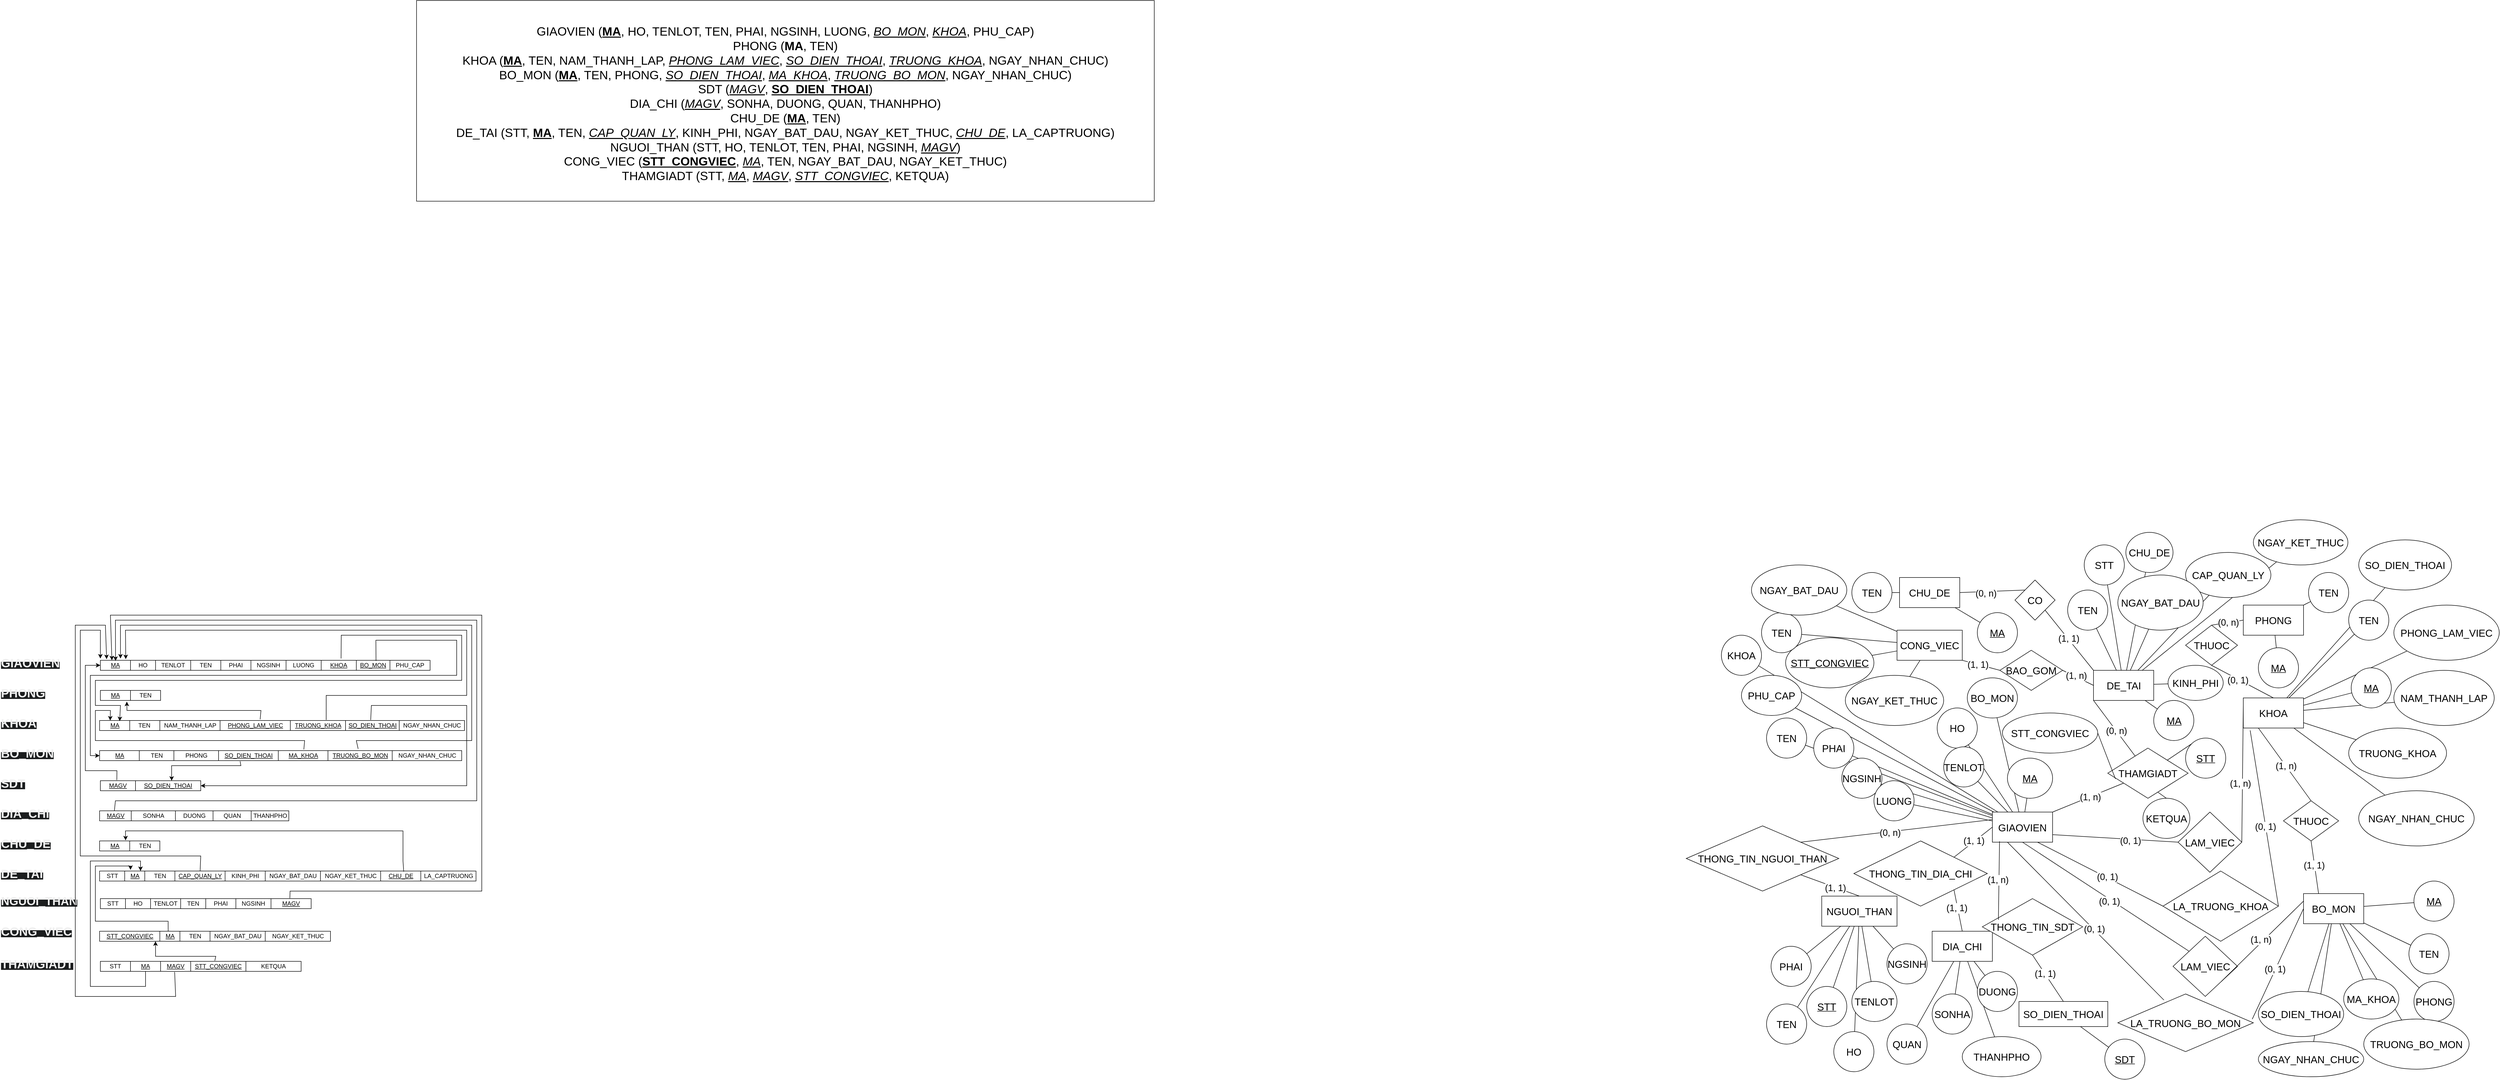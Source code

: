 <mxfile version="21.7.5" type="device">
  <diagram id="C5RBs43oDa-KdzZeNtuy" name="Page-1">
    <mxGraphModel dx="4343" dy="1807" grid="1" gridSize="10" guides="1" tooltips="1" connect="1" arrows="1" fold="1" page="1" pageScale="1" pageWidth="827" pageHeight="1169" math="0" shadow="0">
      <root>
        <mxCell id="WIyWlLk6GJQsqaUBKTNV-0" />
        <mxCell id="WIyWlLk6GJQsqaUBKTNV-1" parent="WIyWlLk6GJQsqaUBKTNV-0" />
        <mxCell id="CTtwoH4sy8VoPbu_Y0XK-1" style="rounded=0;orthogonalLoop=1;jettySize=auto;html=1;endArrow=none;" parent="WIyWlLk6GJQsqaUBKTNV-1" source="CTtwoH4sy8VoPbu_Y0XK-0" target="CTtwoH4sy8VoPbu_Y0XK-2" edge="1">
          <mxGeometry relative="1" as="geometry">
            <mxPoint x="340" y="150" as="targetPoint" />
          </mxGeometry>
        </mxCell>
        <mxCell id="CTtwoH4sy8VoPbu_Y0XK-4" value="" style="rounded=0;orthogonalLoop=1;jettySize=auto;html=1;endArrow=none;" parent="WIyWlLk6GJQsqaUBKTNV-1" source="CTtwoH4sy8VoPbu_Y0XK-0" target="CTtwoH4sy8VoPbu_Y0XK-3" edge="1">
          <mxGeometry relative="1" as="geometry" />
        </mxCell>
        <mxCell id="CTtwoH4sy8VoPbu_Y0XK-6" value="" style="rounded=0;orthogonalLoop=1;jettySize=auto;html=1;endArrow=none;" parent="WIyWlLk6GJQsqaUBKTNV-1" source="CTtwoH4sy8VoPbu_Y0XK-0" target="CTtwoH4sy8VoPbu_Y0XK-5" edge="1">
          <mxGeometry relative="1" as="geometry" />
        </mxCell>
        <mxCell id="CTtwoH4sy8VoPbu_Y0XK-8" value="" style="rounded=0;orthogonalLoop=1;jettySize=auto;html=1;endArrow=none;" parent="WIyWlLk6GJQsqaUBKTNV-1" source="CTtwoH4sy8VoPbu_Y0XK-0" target="CTtwoH4sy8VoPbu_Y0XK-7" edge="1">
          <mxGeometry relative="1" as="geometry" />
        </mxCell>
        <mxCell id="CTtwoH4sy8VoPbu_Y0XK-10" value="" style="rounded=0;orthogonalLoop=1;jettySize=auto;html=1;endArrow=none;" parent="WIyWlLk6GJQsqaUBKTNV-1" source="CTtwoH4sy8VoPbu_Y0XK-0" target="CTtwoH4sy8VoPbu_Y0XK-9" edge="1">
          <mxGeometry relative="1" as="geometry" />
        </mxCell>
        <mxCell id="CTtwoH4sy8VoPbu_Y0XK-12" value="" style="rounded=0;orthogonalLoop=1;jettySize=auto;html=1;endArrow=none;" parent="WIyWlLk6GJQsqaUBKTNV-1" source="CTtwoH4sy8VoPbu_Y0XK-0" target="CTtwoH4sy8VoPbu_Y0XK-11" edge="1">
          <mxGeometry relative="1" as="geometry" />
        </mxCell>
        <mxCell id="CTtwoH4sy8VoPbu_Y0XK-14" value="" style="rounded=0;orthogonalLoop=1;jettySize=auto;html=1;endArrow=none;" parent="WIyWlLk6GJQsqaUBKTNV-1" source="CTtwoH4sy8VoPbu_Y0XK-0" target="CTtwoH4sy8VoPbu_Y0XK-13" edge="1">
          <mxGeometry relative="1" as="geometry" />
        </mxCell>
        <mxCell id="CTtwoH4sy8VoPbu_Y0XK-16" value="" style="rounded=0;orthogonalLoop=1;jettySize=auto;html=1;endArrow=none;" parent="WIyWlLk6GJQsqaUBKTNV-1" source="CTtwoH4sy8VoPbu_Y0XK-0" target="CTtwoH4sy8VoPbu_Y0XK-15" edge="1">
          <mxGeometry relative="1" as="geometry" />
        </mxCell>
        <mxCell id="CTtwoH4sy8VoPbu_Y0XK-18" value="" style="rounded=0;orthogonalLoop=1;jettySize=auto;html=1;endArrow=none;" parent="WIyWlLk6GJQsqaUBKTNV-1" source="CTtwoH4sy8VoPbu_Y0XK-0" target="CTtwoH4sy8VoPbu_Y0XK-17" edge="1">
          <mxGeometry relative="1" as="geometry" />
        </mxCell>
        <mxCell id="CTtwoH4sy8VoPbu_Y0XK-20" value="" style="rounded=0;orthogonalLoop=1;jettySize=auto;html=1;endArrow=none;" parent="WIyWlLk6GJQsqaUBKTNV-1" source="CTtwoH4sy8VoPbu_Y0XK-0" target="CTtwoH4sy8VoPbu_Y0XK-19" edge="1">
          <mxGeometry relative="1" as="geometry" />
        </mxCell>
        <mxCell id="CTtwoH4sy8VoPbu_Y0XK-0" value="&lt;font style=&quot;font-size: 20px;&quot;&gt;GIAOVIEN&lt;/font&gt;" style="rounded=0;whiteSpace=wrap;html=1;" parent="WIyWlLk6GJQsqaUBKTNV-1" vertex="1">
          <mxGeometry x="730" y="632.5" width="120" height="60" as="geometry" />
        </mxCell>
        <mxCell id="CTtwoH4sy8VoPbu_Y0XK-2" value="&lt;u&gt;&lt;font style=&quot;font-size: 20px;&quot;&gt;MA&lt;/font&gt;&lt;/u&gt;" style="ellipse;whiteSpace=wrap;html=1;" parent="WIyWlLk6GJQsqaUBKTNV-1" vertex="1">
          <mxGeometry x="760" y="525" width="90" height="80" as="geometry" />
        </mxCell>
        <mxCell id="CTtwoH4sy8VoPbu_Y0XK-3" value="&lt;font style=&quot;font-size: 20px;&quot;&gt;HO&lt;/font&gt;" style="ellipse;whiteSpace=wrap;html=1;rounded=0;" parent="WIyWlLk6GJQsqaUBKTNV-1" vertex="1">
          <mxGeometry x="620" y="425" width="80" height="80" as="geometry" />
        </mxCell>
        <mxCell id="CTtwoH4sy8VoPbu_Y0XK-5" value="&lt;font style=&quot;font-size: 20px;&quot;&gt;TENLOT&lt;/font&gt;" style="ellipse;whiteSpace=wrap;html=1;rounded=0;" parent="WIyWlLk6GJQsqaUBKTNV-1" vertex="1">
          <mxGeometry x="633" y="502.5" width="80" height="80" as="geometry" />
        </mxCell>
        <mxCell id="CTtwoH4sy8VoPbu_Y0XK-7" value="&lt;font style=&quot;font-size: 20px;&quot;&gt;TEN&lt;/font&gt;" style="ellipse;whiteSpace=wrap;html=1;rounded=0;" parent="WIyWlLk6GJQsqaUBKTNV-1" vertex="1">
          <mxGeometry x="280" y="445" width="80" height="80" as="geometry" />
        </mxCell>
        <mxCell id="CTtwoH4sy8VoPbu_Y0XK-9" value="&lt;font style=&quot;font-size: 20px;&quot;&gt;PHAI&lt;/font&gt;" style="ellipse;whiteSpace=wrap;html=1;rounded=0;" parent="WIyWlLk6GJQsqaUBKTNV-1" vertex="1">
          <mxGeometry x="374" y="465" width="80" height="80" as="geometry" />
        </mxCell>
        <mxCell id="CTtwoH4sy8VoPbu_Y0XK-11" value="&lt;font style=&quot;font-size: 20px;&quot;&gt;NGSINH&lt;/font&gt;" style="ellipse;whiteSpace=wrap;html=1;rounded=0;" parent="WIyWlLk6GJQsqaUBKTNV-1" vertex="1">
          <mxGeometry x="430" y="525" width="80" height="80" as="geometry" />
        </mxCell>
        <mxCell id="CTtwoH4sy8VoPbu_Y0XK-13" value="&lt;font style=&quot;font-size: 20px;&quot;&gt;LUONG&lt;/font&gt;" style="ellipse;whiteSpace=wrap;html=1;rounded=0;" parent="WIyWlLk6GJQsqaUBKTNV-1" vertex="1">
          <mxGeometry x="494" y="570" width="80" height="80" as="geometry" />
        </mxCell>
        <mxCell id="CTtwoH4sy8VoPbu_Y0XK-15" value="&lt;font style=&quot;font-size: 20px;&quot;&gt;BO_MON&lt;/font&gt;" style="ellipse;whiteSpace=wrap;html=1;rounded=0;" parent="WIyWlLk6GJQsqaUBKTNV-1" vertex="1">
          <mxGeometry x="680" y="365" width="100" height="80" as="geometry" />
        </mxCell>
        <mxCell id="CTtwoH4sy8VoPbu_Y0XK-17" value="&lt;font style=&quot;font-size: 20px;&quot;&gt;KHOA&lt;/font&gt;" style="ellipse;whiteSpace=wrap;html=1;rounded=0;" parent="WIyWlLk6GJQsqaUBKTNV-1" vertex="1">
          <mxGeometry x="190" y="280" width="80" height="80" as="geometry" />
        </mxCell>
        <mxCell id="CTtwoH4sy8VoPbu_Y0XK-19" value="&lt;font style=&quot;font-size: 20px;&quot;&gt;PHU_CAP&lt;/font&gt;" style="ellipse;whiteSpace=wrap;html=1;rounded=0;" parent="WIyWlLk6GJQsqaUBKTNV-1" vertex="1">
          <mxGeometry x="230" y="360" width="120" height="80" as="geometry" />
        </mxCell>
        <mxCell id="CTtwoH4sy8VoPbu_Y0XK-23" value="" style="rounded=0;orthogonalLoop=1;jettySize=auto;html=1;endArrow=none;" parent="WIyWlLk6GJQsqaUBKTNV-1" source="CTtwoH4sy8VoPbu_Y0XK-21" target="CTtwoH4sy8VoPbu_Y0XK-22" edge="1">
          <mxGeometry relative="1" as="geometry" />
        </mxCell>
        <mxCell id="CTtwoH4sy8VoPbu_Y0XK-25" value="" style="rounded=0;orthogonalLoop=1;jettySize=auto;html=1;endArrow=none;" parent="WIyWlLk6GJQsqaUBKTNV-1" source="CTtwoH4sy8VoPbu_Y0XK-21" target="CTtwoH4sy8VoPbu_Y0XK-24" edge="1">
          <mxGeometry relative="1" as="geometry" />
        </mxCell>
        <mxCell id="CTtwoH4sy8VoPbu_Y0XK-27" value="" style="rounded=0;orthogonalLoop=1;jettySize=auto;html=1;endArrow=none;" parent="WIyWlLk6GJQsqaUBKTNV-1" source="CTtwoH4sy8VoPbu_Y0XK-21" target="CTtwoH4sy8VoPbu_Y0XK-26" edge="1">
          <mxGeometry relative="1" as="geometry" />
        </mxCell>
        <mxCell id="CTtwoH4sy8VoPbu_Y0XK-29" value="" style="rounded=0;orthogonalLoop=1;jettySize=auto;html=1;endArrow=none;" parent="WIyWlLk6GJQsqaUBKTNV-1" source="CTtwoH4sy8VoPbu_Y0XK-21" target="CTtwoH4sy8VoPbu_Y0XK-28" edge="1">
          <mxGeometry relative="1" as="geometry" />
        </mxCell>
        <mxCell id="CTtwoH4sy8VoPbu_Y0XK-31" value="" style="rounded=0;orthogonalLoop=1;jettySize=auto;html=1;endArrow=none;" parent="WIyWlLk6GJQsqaUBKTNV-1" source="CTtwoH4sy8VoPbu_Y0XK-21" target="CTtwoH4sy8VoPbu_Y0XK-30" edge="1">
          <mxGeometry relative="1" as="geometry" />
        </mxCell>
        <mxCell id="CTtwoH4sy8VoPbu_Y0XK-33" value="" style="rounded=0;orthogonalLoop=1;jettySize=auto;html=1;endArrow=none;" parent="WIyWlLk6GJQsqaUBKTNV-1" source="CTtwoH4sy8VoPbu_Y0XK-21" target="CTtwoH4sy8VoPbu_Y0XK-32" edge="1">
          <mxGeometry relative="1" as="geometry" />
        </mxCell>
        <mxCell id="CTtwoH4sy8VoPbu_Y0XK-35" value="" style="rounded=0;orthogonalLoop=1;jettySize=auto;html=1;endArrow=none;" parent="WIyWlLk6GJQsqaUBKTNV-1" source="CTtwoH4sy8VoPbu_Y0XK-21" target="CTtwoH4sy8VoPbu_Y0XK-34" edge="1">
          <mxGeometry relative="1" as="geometry" />
        </mxCell>
        <mxCell id="CTtwoH4sy8VoPbu_Y0XK-21" value="&lt;font style=&quot;font-size: 20px;&quot;&gt;KHOA&lt;/font&gt;" style="rounded=0;whiteSpace=wrap;html=1;" parent="WIyWlLk6GJQsqaUBKTNV-1" vertex="1">
          <mxGeometry x="1230" y="405" width="120" height="60" as="geometry" />
        </mxCell>
        <mxCell id="CTtwoH4sy8VoPbu_Y0XK-22" value="&lt;u&gt;&lt;font style=&quot;font-size: 20px;&quot;&gt;MA&lt;/font&gt;&lt;/u&gt;" style="ellipse;whiteSpace=wrap;html=1;rounded=0;" parent="WIyWlLk6GJQsqaUBKTNV-1" vertex="1">
          <mxGeometry x="1445" y="345" width="80" height="80" as="geometry" />
        </mxCell>
        <mxCell id="CTtwoH4sy8VoPbu_Y0XK-24" value="&lt;font style=&quot;font-size: 20px;&quot;&gt;TEN&lt;/font&gt;" style="ellipse;whiteSpace=wrap;html=1;rounded=0;" parent="WIyWlLk6GJQsqaUBKTNV-1" vertex="1">
          <mxGeometry x="1440" y="210" width="80" height="80" as="geometry" />
        </mxCell>
        <mxCell id="CTtwoH4sy8VoPbu_Y0XK-26" value="&lt;font style=&quot;font-size: 20px;&quot;&gt;NAM_THANH_LAP&lt;/font&gt;" style="ellipse;whiteSpace=wrap;html=1;rounded=0;" parent="WIyWlLk6GJQsqaUBKTNV-1" vertex="1">
          <mxGeometry x="1530" y="350" width="200" height="110" as="geometry" />
        </mxCell>
        <mxCell id="CTtwoH4sy8VoPbu_Y0XK-28" value="&lt;font style=&quot;font-size: 20px;&quot;&gt;PHONG_LAM_VIEC&lt;/font&gt;" style="ellipse;whiteSpace=wrap;html=1;rounded=0;" parent="WIyWlLk6GJQsqaUBKTNV-1" vertex="1">
          <mxGeometry x="1530" y="220" width="210" height="110" as="geometry" />
        </mxCell>
        <mxCell id="CTtwoH4sy8VoPbu_Y0XK-30" value="&lt;font style=&quot;font-size: 20px;&quot;&gt;SO_DIEN_THOAI&lt;/font&gt;" style="ellipse;whiteSpace=wrap;html=1;rounded=0;" parent="WIyWlLk6GJQsqaUBKTNV-1" vertex="1">
          <mxGeometry x="1460" y="90" width="185" height="100" as="geometry" />
        </mxCell>
        <mxCell id="CTtwoH4sy8VoPbu_Y0XK-32" value="&lt;font style=&quot;font-size: 20px;&quot;&gt;TRUONG_KHOA&lt;/font&gt;" style="ellipse;whiteSpace=wrap;html=1;rounded=0;" parent="WIyWlLk6GJQsqaUBKTNV-1" vertex="1">
          <mxGeometry x="1440" y="465" width="195" height="100" as="geometry" />
        </mxCell>
        <mxCell id="CTtwoH4sy8VoPbu_Y0XK-34" value="&lt;font style=&quot;font-size: 20px;&quot;&gt;NGAY_NHAN_CHUC&lt;/font&gt;" style="ellipse;whiteSpace=wrap;html=1;rounded=0;" parent="WIyWlLk6GJQsqaUBKTNV-1" vertex="1">
          <mxGeometry x="1460" y="590" width="230" height="110" as="geometry" />
        </mxCell>
        <mxCell id="CTtwoH4sy8VoPbu_Y0XK-37" value="" style="rounded=0;orthogonalLoop=1;jettySize=auto;html=1;endArrow=none;" parent="WIyWlLk6GJQsqaUBKTNV-1" source="CTtwoH4sy8VoPbu_Y0XK-44" target="CTtwoH4sy8VoPbu_Y0XK-45" edge="1">
          <mxGeometry relative="1" as="geometry" />
        </mxCell>
        <mxCell id="CTtwoH4sy8VoPbu_Y0XK-38" value="" style="rounded=0;orthogonalLoop=1;jettySize=auto;html=1;endArrow=none;" parent="WIyWlLk6GJQsqaUBKTNV-1" source="CTtwoH4sy8VoPbu_Y0XK-44" target="CTtwoH4sy8VoPbu_Y0XK-46" edge="1">
          <mxGeometry relative="1" as="geometry" />
        </mxCell>
        <mxCell id="CTtwoH4sy8VoPbu_Y0XK-39" value="" style="rounded=0;orthogonalLoop=1;jettySize=auto;html=1;endArrow=none;" parent="WIyWlLk6GJQsqaUBKTNV-1" source="CTtwoH4sy8VoPbu_Y0XK-44" target="CTtwoH4sy8VoPbu_Y0XK-47" edge="1">
          <mxGeometry relative="1" as="geometry" />
        </mxCell>
        <mxCell id="CTtwoH4sy8VoPbu_Y0XK-40" value="" style="rounded=0;orthogonalLoop=1;jettySize=auto;html=1;endArrow=none;" parent="WIyWlLk6GJQsqaUBKTNV-1" source="CTtwoH4sy8VoPbu_Y0XK-44" target="CTtwoH4sy8VoPbu_Y0XK-48" edge="1">
          <mxGeometry relative="1" as="geometry" />
        </mxCell>
        <mxCell id="CTtwoH4sy8VoPbu_Y0XK-41" value="" style="rounded=0;orthogonalLoop=1;jettySize=auto;html=1;endArrow=none;" parent="WIyWlLk6GJQsqaUBKTNV-1" source="CTtwoH4sy8VoPbu_Y0XK-44" target="CTtwoH4sy8VoPbu_Y0XK-49" edge="1">
          <mxGeometry relative="1" as="geometry" />
        </mxCell>
        <mxCell id="CTtwoH4sy8VoPbu_Y0XK-42" value="" style="rounded=0;orthogonalLoop=1;jettySize=auto;html=1;endArrow=none;" parent="WIyWlLk6GJQsqaUBKTNV-1" source="CTtwoH4sy8VoPbu_Y0XK-44" target="CTtwoH4sy8VoPbu_Y0XK-50" edge="1">
          <mxGeometry relative="1" as="geometry" />
        </mxCell>
        <mxCell id="CTtwoH4sy8VoPbu_Y0XK-43" value="" style="rounded=0;orthogonalLoop=1;jettySize=auto;html=1;endArrow=none;" parent="WIyWlLk6GJQsqaUBKTNV-1" source="CTtwoH4sy8VoPbu_Y0XK-44" target="CTtwoH4sy8VoPbu_Y0XK-51" edge="1">
          <mxGeometry relative="1" as="geometry" />
        </mxCell>
        <mxCell id="CTtwoH4sy8VoPbu_Y0XK-44" value="&lt;font style=&quot;font-size: 20px;&quot;&gt;BO_MON&lt;/font&gt;" style="rounded=0;whiteSpace=wrap;html=1;" parent="WIyWlLk6GJQsqaUBKTNV-1" vertex="1">
          <mxGeometry x="1350" y="795" width="120" height="60" as="geometry" />
        </mxCell>
        <mxCell id="CTtwoH4sy8VoPbu_Y0XK-45" value="&lt;u&gt;&lt;font style=&quot;font-size: 20px;&quot;&gt;MA&lt;/font&gt;&lt;/u&gt;" style="ellipse;whiteSpace=wrap;html=1;rounded=0;" parent="WIyWlLk6GJQsqaUBKTNV-1" vertex="1">
          <mxGeometry x="1570" y="770" width="80" height="80" as="geometry" />
        </mxCell>
        <mxCell id="CTtwoH4sy8VoPbu_Y0XK-46" value="&lt;font style=&quot;font-size: 20px;&quot;&gt;TEN&lt;/font&gt;" style="ellipse;whiteSpace=wrap;html=1;rounded=0;" parent="WIyWlLk6GJQsqaUBKTNV-1" vertex="1">
          <mxGeometry x="1560" y="875" width="80" height="80" as="geometry" />
        </mxCell>
        <mxCell id="CTtwoH4sy8VoPbu_Y0XK-47" value="&lt;font style=&quot;font-size: 20px;&quot;&gt;PHONG&lt;/font&gt;" style="ellipse;whiteSpace=wrap;html=1;rounded=0;" parent="WIyWlLk6GJQsqaUBKTNV-1" vertex="1">
          <mxGeometry x="1570" y="970" width="80" height="80" as="geometry" />
        </mxCell>
        <mxCell id="CTtwoH4sy8VoPbu_Y0XK-48" value="&lt;font style=&quot;font-size: 20px;&quot;&gt;MA_KHOA&lt;/font&gt;" style="ellipse;whiteSpace=wrap;html=1;rounded=0;" parent="WIyWlLk6GJQsqaUBKTNV-1" vertex="1">
          <mxGeometry x="1430" y="965" width="110" height="80" as="geometry" />
        </mxCell>
        <mxCell id="CTtwoH4sy8VoPbu_Y0XK-49" value="&lt;font style=&quot;font-size: 20px;&quot;&gt;SO_DIEN_THOAI&lt;/font&gt;" style="ellipse;whiteSpace=wrap;html=1;rounded=0;" parent="WIyWlLk6GJQsqaUBKTNV-1" vertex="1">
          <mxGeometry x="1260" y="990" width="170" height="90" as="geometry" />
        </mxCell>
        <mxCell id="CTtwoH4sy8VoPbu_Y0XK-50" value="&lt;font style=&quot;font-size: 20px;&quot;&gt;TRUONG_BO_MON&lt;/font&gt;" style="ellipse;whiteSpace=wrap;html=1;rounded=0;" parent="WIyWlLk6GJQsqaUBKTNV-1" vertex="1">
          <mxGeometry x="1470" y="1045" width="210" height="100" as="geometry" />
        </mxCell>
        <mxCell id="CTtwoH4sy8VoPbu_Y0XK-51" value="&lt;font style=&quot;font-size: 20px;&quot;&gt;NGAY_NHAN_CHUC&lt;/font&gt;" style="ellipse;whiteSpace=wrap;html=1;rounded=0;" parent="WIyWlLk6GJQsqaUBKTNV-1" vertex="1">
          <mxGeometry x="1260" y="1090" width="210" height="70" as="geometry" />
        </mxCell>
        <mxCell id="b8Esm8HIKwyEbSy9mFFW-3" value="" style="rounded=0;orthogonalLoop=1;jettySize=auto;html=1;endArrow=none;" parent="WIyWlLk6GJQsqaUBKTNV-1" source="b8Esm8HIKwyEbSy9mFFW-0" target="b8Esm8HIKwyEbSy9mFFW-2" edge="1">
          <mxGeometry relative="1" as="geometry" />
        </mxCell>
        <mxCell id="b8Esm8HIKwyEbSy9mFFW-5" value="" style="rounded=0;orthogonalLoop=1;jettySize=auto;html=1;endArrow=none;" parent="WIyWlLk6GJQsqaUBKTNV-1" source="b8Esm8HIKwyEbSy9mFFW-0" target="b8Esm8HIKwyEbSy9mFFW-4" edge="1">
          <mxGeometry relative="1" as="geometry" />
        </mxCell>
        <mxCell id="b8Esm8HIKwyEbSy9mFFW-0" value="&lt;font style=&quot;font-size: 20px;&quot;&gt;PHONG&lt;/font&gt;" style="rounded=0;whiteSpace=wrap;html=1;" parent="WIyWlLk6GJQsqaUBKTNV-1" vertex="1">
          <mxGeometry x="1230" y="220" width="120" height="60" as="geometry" />
        </mxCell>
        <mxCell id="b8Esm8HIKwyEbSy9mFFW-2" value="&lt;u&gt;&lt;font style=&quot;font-size: 20px;&quot;&gt;MA&lt;/font&gt;&lt;/u&gt;" style="ellipse;whiteSpace=wrap;html=1;rounded=0;" parent="WIyWlLk6GJQsqaUBKTNV-1" vertex="1">
          <mxGeometry x="1260" y="305" width="80" height="80" as="geometry" />
        </mxCell>
        <mxCell id="b8Esm8HIKwyEbSy9mFFW-4" value="&lt;font style=&quot;font-size: 20px;&quot;&gt;TEN&lt;/font&gt;" style="ellipse;whiteSpace=wrap;html=1;rounded=0;" parent="WIyWlLk6GJQsqaUBKTNV-1" vertex="1">
          <mxGeometry x="1360" y="155" width="80" height="80" as="geometry" />
        </mxCell>
        <mxCell id="b8Esm8HIKwyEbSy9mFFW-10" value="" style="rounded=0;orthogonalLoop=1;jettySize=auto;html=1;endArrow=none;" parent="WIyWlLk6GJQsqaUBKTNV-1" source="b8Esm8HIKwyEbSy9mFFW-6" target="b8Esm8HIKwyEbSy9mFFW-9" edge="1">
          <mxGeometry relative="1" as="geometry" />
        </mxCell>
        <mxCell id="b8Esm8HIKwyEbSy9mFFW-6" value="&lt;font style=&quot;font-size: 20px;&quot;&gt;SO_DIEN_THOAI&lt;/font&gt;" style="rounded=0;whiteSpace=wrap;html=1;" parent="WIyWlLk6GJQsqaUBKTNV-1" vertex="1">
          <mxGeometry x="783" y="1010" width="177" height="50" as="geometry" />
        </mxCell>
        <mxCell id="b8Esm8HIKwyEbSy9mFFW-9" value="&lt;u style=&quot;&quot;&gt;&lt;font style=&quot;font-size: 20px;&quot;&gt;SDT&lt;/font&gt;&lt;/u&gt;" style="ellipse;whiteSpace=wrap;html=1;rounded=0;" parent="WIyWlLk6GJQsqaUBKTNV-1" vertex="1">
          <mxGeometry x="954" y="1085" width="80" height="80" as="geometry" />
        </mxCell>
        <mxCell id="b8Esm8HIKwyEbSy9mFFW-15" value="" style="rounded=0;orthogonalLoop=1;jettySize=auto;html=1;endArrow=none;" parent="WIyWlLk6GJQsqaUBKTNV-1" source="b8Esm8HIKwyEbSy9mFFW-11" target="b8Esm8HIKwyEbSy9mFFW-14" edge="1">
          <mxGeometry relative="1" as="geometry" />
        </mxCell>
        <mxCell id="b8Esm8HIKwyEbSy9mFFW-17" value="" style="rounded=0;orthogonalLoop=1;jettySize=auto;html=1;endArrow=none;" parent="WIyWlLk6GJQsqaUBKTNV-1" source="b8Esm8HIKwyEbSy9mFFW-11" target="b8Esm8HIKwyEbSy9mFFW-16" edge="1">
          <mxGeometry relative="1" as="geometry" />
        </mxCell>
        <mxCell id="b8Esm8HIKwyEbSy9mFFW-19" value="" style="rounded=0;orthogonalLoop=1;jettySize=auto;html=1;endArrow=none;" parent="WIyWlLk6GJQsqaUBKTNV-1" source="b8Esm8HIKwyEbSy9mFFW-11" target="b8Esm8HIKwyEbSy9mFFW-18" edge="1">
          <mxGeometry relative="1" as="geometry" />
        </mxCell>
        <mxCell id="b8Esm8HIKwyEbSy9mFFW-21" value="" style="rounded=0;orthogonalLoop=1;jettySize=auto;html=1;endArrow=none;" parent="WIyWlLk6GJQsqaUBKTNV-1" source="b8Esm8HIKwyEbSy9mFFW-11" target="b8Esm8HIKwyEbSy9mFFW-20" edge="1">
          <mxGeometry relative="1" as="geometry" />
        </mxCell>
        <mxCell id="b8Esm8HIKwyEbSy9mFFW-11" value="&lt;font style=&quot;font-size: 20px;&quot;&gt;DIA_CHI&lt;/font&gt;" style="rounded=0;whiteSpace=wrap;html=1;" parent="WIyWlLk6GJQsqaUBKTNV-1" vertex="1">
          <mxGeometry x="610" y="870" width="120" height="60" as="geometry" />
        </mxCell>
        <mxCell id="b8Esm8HIKwyEbSy9mFFW-14" value="&lt;font style=&quot;font-size: 20px;&quot;&gt;SONHA&lt;/font&gt;" style="ellipse;whiteSpace=wrap;html=1;rounded=0;" parent="WIyWlLk6GJQsqaUBKTNV-1" vertex="1">
          <mxGeometry x="610" y="995" width="80" height="80" as="geometry" />
        </mxCell>
        <mxCell id="b8Esm8HIKwyEbSy9mFFW-16" value="&lt;font style=&quot;font-size: 20px;&quot;&gt;DUONG&lt;/font&gt;" style="ellipse;whiteSpace=wrap;html=1;rounded=0;" parent="WIyWlLk6GJQsqaUBKTNV-1" vertex="1">
          <mxGeometry x="700" y="950" width="80" height="80" as="geometry" />
        </mxCell>
        <mxCell id="b8Esm8HIKwyEbSy9mFFW-18" value="&lt;font style=&quot;font-size: 20px;&quot;&gt;QUAN&lt;/font&gt;" style="ellipse;whiteSpace=wrap;html=1;rounded=0;" parent="WIyWlLk6GJQsqaUBKTNV-1" vertex="1">
          <mxGeometry x="520" y="1055" width="80" height="80" as="geometry" />
        </mxCell>
        <mxCell id="b8Esm8HIKwyEbSy9mFFW-20" value="&lt;font style=&quot;font-size: 20px;&quot;&gt;THANHPHO&lt;/font&gt;" style="ellipse;whiteSpace=wrap;html=1;rounded=0;" parent="WIyWlLk6GJQsqaUBKTNV-1" vertex="1">
          <mxGeometry x="670" y="1080" width="157" height="80" as="geometry" />
        </mxCell>
        <mxCell id="b8Esm8HIKwyEbSy9mFFW-24" value="" style="rounded=0;orthogonalLoop=1;jettySize=auto;html=1;endArrow=none;" parent="WIyWlLk6GJQsqaUBKTNV-1" source="b8Esm8HIKwyEbSy9mFFW-22" target="b8Esm8HIKwyEbSy9mFFW-23" edge="1">
          <mxGeometry relative="1" as="geometry" />
        </mxCell>
        <mxCell id="b8Esm8HIKwyEbSy9mFFW-26" value="" style="rounded=0;orthogonalLoop=1;jettySize=auto;html=1;endArrow=none;" parent="WIyWlLk6GJQsqaUBKTNV-1" source="b8Esm8HIKwyEbSy9mFFW-22" target="b8Esm8HIKwyEbSy9mFFW-25" edge="1">
          <mxGeometry relative="1" as="geometry" />
        </mxCell>
        <mxCell id="b8Esm8HIKwyEbSy9mFFW-22" value="&lt;font style=&quot;font-size: 20px;&quot;&gt;CHU_DE&lt;/font&gt;" style="rounded=0;whiteSpace=wrap;html=1;" parent="WIyWlLk6GJQsqaUBKTNV-1" vertex="1">
          <mxGeometry x="545" y="165" width="120" height="60" as="geometry" />
        </mxCell>
        <mxCell id="b8Esm8HIKwyEbSy9mFFW-23" value="&lt;u style=&quot;&quot;&gt;&lt;font style=&quot;font-size: 20px;&quot;&gt;MA&lt;/font&gt;&lt;/u&gt;" style="ellipse;whiteSpace=wrap;html=1;rounded=0;" parent="WIyWlLk6GJQsqaUBKTNV-1" vertex="1">
          <mxGeometry x="700" y="235" width="80" height="80" as="geometry" />
        </mxCell>
        <mxCell id="b8Esm8HIKwyEbSy9mFFW-25" value="&lt;font style=&quot;font-size: 20px;&quot;&gt;TEN&lt;/font&gt;" style="ellipse;whiteSpace=wrap;html=1;rounded=0;" parent="WIyWlLk6GJQsqaUBKTNV-1" vertex="1">
          <mxGeometry x="450" y="155" width="80" height="80" as="geometry" />
        </mxCell>
        <mxCell id="b8Esm8HIKwyEbSy9mFFW-29" value="" style="rounded=0;orthogonalLoop=1;jettySize=auto;html=1;endArrow=none;" parent="WIyWlLk6GJQsqaUBKTNV-1" source="b8Esm8HIKwyEbSy9mFFW-27" target="b8Esm8HIKwyEbSy9mFFW-28" edge="1">
          <mxGeometry relative="1" as="geometry" />
        </mxCell>
        <mxCell id="b8Esm8HIKwyEbSy9mFFW-32" value="" style="rounded=0;orthogonalLoop=1;jettySize=auto;html=1;endArrow=none;" parent="WIyWlLk6GJQsqaUBKTNV-1" source="b8Esm8HIKwyEbSy9mFFW-27" target="b8Esm8HIKwyEbSy9mFFW-31" edge="1">
          <mxGeometry relative="1" as="geometry" />
        </mxCell>
        <mxCell id="b8Esm8HIKwyEbSy9mFFW-34" value="" style="rounded=0;orthogonalLoop=1;jettySize=auto;html=1;endArrow=none;" parent="WIyWlLk6GJQsqaUBKTNV-1" source="b8Esm8HIKwyEbSy9mFFW-27" target="b8Esm8HIKwyEbSy9mFFW-33" edge="1">
          <mxGeometry relative="1" as="geometry" />
        </mxCell>
        <mxCell id="b8Esm8HIKwyEbSy9mFFW-36" value="" style="rounded=0;orthogonalLoop=1;jettySize=auto;html=1;endArrow=none;" parent="WIyWlLk6GJQsqaUBKTNV-1" source="b8Esm8HIKwyEbSy9mFFW-27" target="b8Esm8HIKwyEbSy9mFFW-35" edge="1">
          <mxGeometry relative="1" as="geometry" />
        </mxCell>
        <mxCell id="b8Esm8HIKwyEbSy9mFFW-38" value="" style="rounded=0;orthogonalLoop=1;jettySize=auto;html=1;endArrow=none;" parent="WIyWlLk6GJQsqaUBKTNV-1" source="b8Esm8HIKwyEbSy9mFFW-27" target="b8Esm8HIKwyEbSy9mFFW-37" edge="1">
          <mxGeometry relative="1" as="geometry" />
        </mxCell>
        <mxCell id="b8Esm8HIKwyEbSy9mFFW-40" value="" style="rounded=0;orthogonalLoop=1;jettySize=auto;html=1;endArrow=none;" parent="WIyWlLk6GJQsqaUBKTNV-1" source="b8Esm8HIKwyEbSy9mFFW-27" target="b8Esm8HIKwyEbSy9mFFW-39" edge="1">
          <mxGeometry relative="1" as="geometry" />
        </mxCell>
        <mxCell id="b8Esm8HIKwyEbSy9mFFW-42" value="" style="rounded=0;orthogonalLoop=1;jettySize=auto;html=1;endArrow=none;" parent="WIyWlLk6GJQsqaUBKTNV-1" source="b8Esm8HIKwyEbSy9mFFW-27" target="b8Esm8HIKwyEbSy9mFFW-41" edge="1">
          <mxGeometry relative="1" as="geometry" />
        </mxCell>
        <mxCell id="b8Esm8HIKwyEbSy9mFFW-45" value="" style="rounded=0;orthogonalLoop=1;jettySize=auto;html=1;endArrow=none;" parent="WIyWlLk6GJQsqaUBKTNV-1" source="b8Esm8HIKwyEbSy9mFFW-27" target="b8Esm8HIKwyEbSy9mFFW-44" edge="1">
          <mxGeometry relative="1" as="geometry" />
        </mxCell>
        <mxCell id="b8Esm8HIKwyEbSy9mFFW-27" value="&lt;font style=&quot;font-size: 20px;&quot;&gt;DE_TAI&lt;/font&gt;" style="rounded=0;whiteSpace=wrap;html=1;" parent="WIyWlLk6GJQsqaUBKTNV-1" vertex="1">
          <mxGeometry x="931.5" y="350" width="120" height="60" as="geometry" />
        </mxCell>
        <mxCell id="b8Esm8HIKwyEbSy9mFFW-28" value="&lt;font style=&quot;font-size: 20px;&quot;&gt;STT&lt;/font&gt;" style="ellipse;whiteSpace=wrap;html=1;rounded=0;" parent="WIyWlLk6GJQsqaUBKTNV-1" vertex="1">
          <mxGeometry x="913" y="100" width="80" height="80" as="geometry" />
        </mxCell>
        <mxCell id="b8Esm8HIKwyEbSy9mFFW-31" value="&lt;u style=&quot;&quot;&gt;&lt;font style=&quot;font-size: 20px;&quot;&gt;MA&lt;/font&gt;&lt;/u&gt;" style="ellipse;whiteSpace=wrap;html=1;rounded=0;" parent="WIyWlLk6GJQsqaUBKTNV-1" vertex="1">
          <mxGeometry x="1051.5" y="410" width="80" height="80" as="geometry" />
        </mxCell>
        <mxCell id="b8Esm8HIKwyEbSy9mFFW-33" value="&lt;font style=&quot;font-size: 20px;&quot;&gt;TEN&lt;/font&gt;" style="ellipse;whiteSpace=wrap;html=1;rounded=0;" parent="WIyWlLk6GJQsqaUBKTNV-1" vertex="1">
          <mxGeometry x="880" y="190" width="80" height="80" as="geometry" />
        </mxCell>
        <mxCell id="b8Esm8HIKwyEbSy9mFFW-35" value="&lt;font style=&quot;font-size: 20px;&quot;&gt;CAP_QUAN_LY&lt;/font&gt;" style="ellipse;whiteSpace=wrap;html=1;rounded=0;" parent="WIyWlLk6GJQsqaUBKTNV-1" vertex="1">
          <mxGeometry x="1115" y="115" width="170" height="90" as="geometry" />
        </mxCell>
        <mxCell id="b8Esm8HIKwyEbSy9mFFW-37" value="&lt;font style=&quot;font-size: 20px;&quot;&gt;KINH_PHI&lt;/font&gt;" style="ellipse;whiteSpace=wrap;html=1;rounded=0;" parent="WIyWlLk6GJQsqaUBKTNV-1" vertex="1">
          <mxGeometry x="1080" y="340" width="110" height="70" as="geometry" />
        </mxCell>
        <mxCell id="b8Esm8HIKwyEbSy9mFFW-39" value="&lt;font style=&quot;font-size: 20px;&quot;&gt;NGAY_BAT_DAU&lt;/font&gt;" style="ellipse;whiteSpace=wrap;html=1;rounded=0;" parent="WIyWlLk6GJQsqaUBKTNV-1" vertex="1">
          <mxGeometry x="980" y="160" width="170" height="110" as="geometry" />
        </mxCell>
        <mxCell id="b8Esm8HIKwyEbSy9mFFW-41" value="&lt;font style=&quot;font-size: 20px;&quot;&gt;NGAY_KET_THUC&lt;/font&gt;" style="ellipse;whiteSpace=wrap;html=1;rounded=0;" parent="WIyWlLk6GJQsqaUBKTNV-1" vertex="1">
          <mxGeometry x="1250" y="50" width="188.5" height="90" as="geometry" />
        </mxCell>
        <mxCell id="b8Esm8HIKwyEbSy9mFFW-44" value="&lt;font style=&quot;font-size: 20px;&quot;&gt;CHU_DE&lt;/font&gt;" style="ellipse;whiteSpace=wrap;html=1;rounded=0;" parent="WIyWlLk6GJQsqaUBKTNV-1" vertex="1">
          <mxGeometry x="996" y="75" width="94" height="80" as="geometry" />
        </mxCell>
        <mxCell id="b8Esm8HIKwyEbSy9mFFW-48" value="" style="rounded=0;orthogonalLoop=1;jettySize=auto;html=1;endArrow=none;" parent="WIyWlLk6GJQsqaUBKTNV-1" source="b8Esm8HIKwyEbSy9mFFW-46" target="b8Esm8HIKwyEbSy9mFFW-47" edge="1">
          <mxGeometry relative="1" as="geometry" />
        </mxCell>
        <mxCell id="b8Esm8HIKwyEbSy9mFFW-50" value="" style="rounded=0;orthogonalLoop=1;jettySize=auto;html=1;endArrow=none;" parent="WIyWlLk6GJQsqaUBKTNV-1" source="b8Esm8HIKwyEbSy9mFFW-46" target="b8Esm8HIKwyEbSy9mFFW-49" edge="1">
          <mxGeometry relative="1" as="geometry" />
        </mxCell>
        <mxCell id="b8Esm8HIKwyEbSy9mFFW-52" value="" style="rounded=0;orthogonalLoop=1;jettySize=auto;html=1;endArrow=none;" parent="WIyWlLk6GJQsqaUBKTNV-1" source="b8Esm8HIKwyEbSy9mFFW-46" target="b8Esm8HIKwyEbSy9mFFW-51" edge="1">
          <mxGeometry relative="1" as="geometry" />
        </mxCell>
        <mxCell id="b8Esm8HIKwyEbSy9mFFW-54" value="" style="rounded=0;orthogonalLoop=1;jettySize=auto;html=1;endArrow=none;" parent="WIyWlLk6GJQsqaUBKTNV-1" source="b8Esm8HIKwyEbSy9mFFW-46" target="b8Esm8HIKwyEbSy9mFFW-53" edge="1">
          <mxGeometry relative="1" as="geometry" />
        </mxCell>
        <mxCell id="b8Esm8HIKwyEbSy9mFFW-56" value="" style="rounded=0;orthogonalLoop=1;jettySize=auto;html=1;endArrow=none;" parent="WIyWlLk6GJQsqaUBKTNV-1" source="b8Esm8HIKwyEbSy9mFFW-46" target="b8Esm8HIKwyEbSy9mFFW-55" edge="1">
          <mxGeometry relative="1" as="geometry" />
        </mxCell>
        <mxCell id="b8Esm8HIKwyEbSy9mFFW-58" value="" style="rounded=0;orthogonalLoop=1;jettySize=auto;html=1;endArrow=none;" parent="WIyWlLk6GJQsqaUBKTNV-1" source="b8Esm8HIKwyEbSy9mFFW-46" target="b8Esm8HIKwyEbSy9mFFW-57" edge="1">
          <mxGeometry relative="1" as="geometry" />
        </mxCell>
        <mxCell id="b8Esm8HIKwyEbSy9mFFW-46" value="&lt;font style=&quot;font-size: 20px;&quot;&gt;NGUOI_THAN&lt;/font&gt;" style="rounded=0;whiteSpace=wrap;html=1;" parent="WIyWlLk6GJQsqaUBKTNV-1" vertex="1">
          <mxGeometry x="390" y="800" width="150" height="60" as="geometry" />
        </mxCell>
        <mxCell id="b8Esm8HIKwyEbSy9mFFW-47" value="&lt;u style=&quot;&quot;&gt;&lt;font style=&quot;font-size: 20px;&quot;&gt;STT&lt;/font&gt;&lt;/u&gt;" style="ellipse;whiteSpace=wrap;html=1;rounded=0;" parent="WIyWlLk6GJQsqaUBKTNV-1" vertex="1">
          <mxGeometry x="360" y="980" width="80" height="80" as="geometry" />
        </mxCell>
        <mxCell id="b8Esm8HIKwyEbSy9mFFW-49" value="&lt;font style=&quot;font-size: 20px;&quot;&gt;HO&lt;/font&gt;" style="ellipse;whiteSpace=wrap;html=1;rounded=0;" parent="WIyWlLk6GJQsqaUBKTNV-1" vertex="1">
          <mxGeometry x="414" y="1070" width="80" height="80" as="geometry" />
        </mxCell>
        <mxCell id="b8Esm8HIKwyEbSy9mFFW-51" value="&lt;font style=&quot;font-size: 20px;&quot;&gt;TENLOT&lt;/font&gt;" style="ellipse;whiteSpace=wrap;html=1;rounded=0;" parent="WIyWlLk6GJQsqaUBKTNV-1" vertex="1">
          <mxGeometry x="450" y="970" width="90" height="80" as="geometry" />
        </mxCell>
        <mxCell id="b8Esm8HIKwyEbSy9mFFW-53" value="&lt;font style=&quot;font-size: 20px;&quot;&gt;TEN&lt;/font&gt;" style="ellipse;whiteSpace=wrap;html=1;rounded=0;" parent="WIyWlLk6GJQsqaUBKTNV-1" vertex="1">
          <mxGeometry x="280" y="1015" width="80" height="80" as="geometry" />
        </mxCell>
        <mxCell id="b8Esm8HIKwyEbSy9mFFW-55" value="&lt;font style=&quot;font-size: 20px;&quot;&gt;PHAI&lt;/font&gt;" style="ellipse;whiteSpace=wrap;html=1;rounded=0;" parent="WIyWlLk6GJQsqaUBKTNV-1" vertex="1">
          <mxGeometry x="289" y="900" width="80" height="80" as="geometry" />
        </mxCell>
        <mxCell id="b8Esm8HIKwyEbSy9mFFW-57" value="&lt;font style=&quot;font-size: 20px;&quot;&gt;NGSINH&lt;/font&gt;" style="ellipse;whiteSpace=wrap;html=1;rounded=0;" parent="WIyWlLk6GJQsqaUBKTNV-1" vertex="1">
          <mxGeometry x="520" y="895" width="80" height="80" as="geometry" />
        </mxCell>
        <mxCell id="b8Esm8HIKwyEbSy9mFFW-63" value="" style="rounded=0;orthogonalLoop=1;jettySize=auto;html=1;endArrow=none;" parent="WIyWlLk6GJQsqaUBKTNV-1" source="b8Esm8HIKwyEbSy9mFFW-61" target="b8Esm8HIKwyEbSy9mFFW-62" edge="1">
          <mxGeometry relative="1" as="geometry" />
        </mxCell>
        <mxCell id="b8Esm8HIKwyEbSy9mFFW-67" value="" style="rounded=0;orthogonalLoop=1;jettySize=auto;html=1;endArrow=none;" parent="WIyWlLk6GJQsqaUBKTNV-1" source="b8Esm8HIKwyEbSy9mFFW-61" target="b8Esm8HIKwyEbSy9mFFW-66" edge="1">
          <mxGeometry relative="1" as="geometry" />
        </mxCell>
        <mxCell id="b8Esm8HIKwyEbSy9mFFW-69" value="" style="rounded=0;orthogonalLoop=1;jettySize=auto;html=1;endArrow=none;" parent="WIyWlLk6GJQsqaUBKTNV-1" source="b8Esm8HIKwyEbSy9mFFW-61" target="b8Esm8HIKwyEbSy9mFFW-68" edge="1">
          <mxGeometry relative="1" as="geometry" />
        </mxCell>
        <mxCell id="b8Esm8HIKwyEbSy9mFFW-71" value="" style="rounded=0;orthogonalLoop=1;jettySize=auto;html=1;endArrow=none;" parent="WIyWlLk6GJQsqaUBKTNV-1" source="b8Esm8HIKwyEbSy9mFFW-61" target="b8Esm8HIKwyEbSy9mFFW-70" edge="1">
          <mxGeometry relative="1" as="geometry">
            <Array as="points" />
          </mxGeometry>
        </mxCell>
        <mxCell id="b8Esm8HIKwyEbSy9mFFW-61" value="&lt;font style=&quot;font-size: 20px;&quot;&gt;CONG_VIEC&lt;/font&gt;" style="rounded=0;whiteSpace=wrap;html=1;" parent="WIyWlLk6GJQsqaUBKTNV-1" vertex="1">
          <mxGeometry x="540" y="270" width="130" height="60" as="geometry" />
        </mxCell>
        <mxCell id="b8Esm8HIKwyEbSy9mFFW-62" value="&lt;u style=&quot;&quot;&gt;&lt;font style=&quot;font-size: 20px;&quot;&gt;STT_CONGVIEC&lt;/font&gt;&lt;/u&gt;" style="ellipse;whiteSpace=wrap;html=1;rounded=0;" parent="WIyWlLk6GJQsqaUBKTNV-1" vertex="1">
          <mxGeometry x="318" y="285" width="176" height="100" as="geometry" />
        </mxCell>
        <mxCell id="b8Esm8HIKwyEbSy9mFFW-66" value="&lt;font style=&quot;font-size: 20px;&quot;&gt;TEN&lt;/font&gt;" style="ellipse;whiteSpace=wrap;html=1;rounded=0;" parent="WIyWlLk6GJQsqaUBKTNV-1" vertex="1">
          <mxGeometry x="270" y="235" width="80" height="80" as="geometry" />
        </mxCell>
        <mxCell id="b8Esm8HIKwyEbSy9mFFW-68" value="&lt;font style=&quot;font-size: 20px;&quot;&gt;NGAY_BAT_DAU&lt;/font&gt;" style="ellipse;whiteSpace=wrap;html=1;rounded=0;" parent="WIyWlLk6GJQsqaUBKTNV-1" vertex="1">
          <mxGeometry x="250" y="140" width="190" height="100" as="geometry" />
        </mxCell>
        <mxCell id="b8Esm8HIKwyEbSy9mFFW-70" value="&lt;font style=&quot;font-size: 20px;&quot;&gt;NGAY_KET_THUC&lt;/font&gt;" style="ellipse;whiteSpace=wrap;html=1;rounded=0;" parent="WIyWlLk6GJQsqaUBKTNV-1" vertex="1">
          <mxGeometry x="437" y="360" width="196" height="100" as="geometry" />
        </mxCell>
        <mxCell id="ohicSznDH1DP1seRyiTe-16" value="&lt;font style=&quot;font-size: 20px;&quot;&gt;THONG_TIN_DIA_CHI&lt;/font&gt;" style="rhombus;whiteSpace=wrap;html=1;" parent="WIyWlLk6GJQsqaUBKTNV-1" vertex="1">
          <mxGeometry x="454" y="690" width="266" height="130" as="geometry" />
        </mxCell>
        <mxCell id="ohicSznDH1DP1seRyiTe-19" value="&lt;font style=&quot;font-size: 20px;&quot;&gt;THONG_TIN_NGUOI_THAN&lt;/font&gt;" style="rhombus;whiteSpace=wrap;html=1;" parent="WIyWlLk6GJQsqaUBKTNV-1" vertex="1">
          <mxGeometry x="120" y="660" width="304" height="130" as="geometry" />
        </mxCell>
        <mxCell id="ohicSznDH1DP1seRyiTe-21" value="&lt;font style=&quot;font-size: 20px;&quot;&gt;THONG_TIN_SDT&lt;/font&gt;" style="rhombus;whiteSpace=wrap;html=1;" parent="WIyWlLk6GJQsqaUBKTNV-1" vertex="1">
          <mxGeometry x="710" y="805" width="200" height="112.5" as="geometry" />
        </mxCell>
        <mxCell id="ohicSznDH1DP1seRyiTe-27" value="" style="endArrow=none;html=1;rounded=0;exitX=0.5;exitY=0;exitDx=0;exitDy=0;entryX=1;entryY=1;entryDx=0;entryDy=0;" parent="WIyWlLk6GJQsqaUBKTNV-1" source="b8Esm8HIKwyEbSy9mFFW-11" target="ohicSznDH1DP1seRyiTe-16" edge="1">
          <mxGeometry width="50" height="50" relative="1" as="geometry">
            <mxPoint x="23.83" y="447.5" as="sourcePoint" />
            <mxPoint x="64" y="468" as="targetPoint" />
          </mxGeometry>
        </mxCell>
        <mxCell id="ohicSznDH1DP1seRyiTe-32" value="&lt;span style=&quot;font-size: 18px;&quot;&gt;(1, 1)&lt;/span&gt;" style="edgeLabel;html=1;align=center;verticalAlign=middle;resizable=0;points=[];" parent="ohicSznDH1DP1seRyiTe-27" vertex="1" connectable="0">
          <mxGeometry x="0.126" y="2" relative="1" as="geometry">
            <mxPoint as="offset" />
          </mxGeometry>
        </mxCell>
        <mxCell id="ohicSznDH1DP1seRyiTe-28" value="" style="endArrow=none;html=1;rounded=0;entryX=1;entryY=0.75;entryDx=0;entryDy=0;exitX=0;exitY=0.5;exitDx=0;exitDy=0;" parent="WIyWlLk6GJQsqaUBKTNV-1" source="ohicSznDH1DP1seRyiTe-112" target="CTtwoH4sy8VoPbu_Y0XK-0" edge="1">
          <mxGeometry width="50" height="50" relative="1" as="geometry">
            <mxPoint x="792.439" y="516.403" as="sourcePoint" />
            <mxPoint x="300" y="250" as="targetPoint" />
          </mxGeometry>
        </mxCell>
        <mxCell id="UTOXGBRC5Ul77BO6yHyL-174" value="&lt;font style=&quot;font-size: 18px;&quot;&gt;(0, 1)&lt;/font&gt;" style="edgeLabel;html=1;align=center;verticalAlign=middle;resizable=0;points=[];" parent="ohicSznDH1DP1seRyiTe-28" vertex="1" connectable="0">
          <mxGeometry x="-0.237" y="3" relative="1" as="geometry">
            <mxPoint as="offset" />
          </mxGeometry>
        </mxCell>
        <mxCell id="ohicSznDH1DP1seRyiTe-29" value="" style="endArrow=none;html=1;rounded=0;entryX=0;entryY=0.25;entryDx=0;entryDy=0;exitX=1;exitY=0;exitDx=0;exitDy=0;" parent="WIyWlLk6GJQsqaUBKTNV-1" source="ohicSznDH1DP1seRyiTe-19" target="CTtwoH4sy8VoPbu_Y0XK-0" edge="1">
          <mxGeometry width="50" height="50" relative="1" as="geometry">
            <mxPoint x="330" y="500" as="sourcePoint" />
            <mxPoint x="380" y="450" as="targetPoint" />
          </mxGeometry>
        </mxCell>
        <mxCell id="ohicSznDH1DP1seRyiTe-38" value="&lt;font style=&quot;font-size: 18px;&quot;&gt;(0, n)&lt;/font&gt;" style="edgeLabel;html=1;align=center;verticalAlign=middle;resizable=0;points=[];" parent="ohicSznDH1DP1seRyiTe-29" vertex="1" connectable="0">
          <mxGeometry x="-0.06" y="-2" relative="1" as="geometry">
            <mxPoint x="-2" as="offset" />
          </mxGeometry>
        </mxCell>
        <mxCell id="ohicSznDH1DP1seRyiTe-30" value="" style="endArrow=none;html=1;rounded=0;entryX=0;entryY=0.5;entryDx=0;entryDy=0;exitX=1;exitY=0;exitDx=0;exitDy=0;" parent="WIyWlLk6GJQsqaUBKTNV-1" source="ohicSznDH1DP1seRyiTe-16" target="CTtwoH4sy8VoPbu_Y0XK-0" edge="1">
          <mxGeometry width="50" height="50" relative="1" as="geometry">
            <mxPoint x="330" y="500" as="sourcePoint" />
            <mxPoint x="380" y="450" as="targetPoint" />
          </mxGeometry>
        </mxCell>
        <mxCell id="ohicSznDH1DP1seRyiTe-31" value="&lt;font style=&quot;font-size: 18px;&quot;&gt;(1, 1)&lt;br&gt;&lt;/font&gt;" style="edgeLabel;html=1;align=center;verticalAlign=middle;resizable=0;points=[];" parent="ohicSznDH1DP1seRyiTe-30" vertex="1" connectable="0">
          <mxGeometry x="0.048" y="2" relative="1" as="geometry">
            <mxPoint as="offset" />
          </mxGeometry>
        </mxCell>
        <mxCell id="ohicSznDH1DP1seRyiTe-33" value="" style="endArrow=none;html=1;rounded=0;exitX=0.16;exitY=0.375;exitDx=0;exitDy=0;exitPerimeter=0;entryX=0.119;entryY=0.972;entryDx=0;entryDy=0;entryPerimeter=0;" parent="WIyWlLk6GJQsqaUBKTNV-1" source="ohicSznDH1DP1seRyiTe-21" target="CTtwoH4sy8VoPbu_Y0XK-0" edge="1">
          <mxGeometry width="50" height="50" relative="1" as="geometry">
            <mxPoint x="194" y="410" as="sourcePoint" />
            <mxPoint x="310" y="300" as="targetPoint" />
          </mxGeometry>
        </mxCell>
        <mxCell id="ohicSznDH1DP1seRyiTe-34" value="&lt;font style=&quot;font-size: 18px;&quot;&gt;(1, n)&lt;br&gt;&lt;/font&gt;" style="edgeLabel;html=1;align=center;verticalAlign=middle;resizable=0;points=[];" parent="ohicSznDH1DP1seRyiTe-33" vertex="1" connectable="0">
          <mxGeometry x="0.048" y="2" relative="1" as="geometry">
            <mxPoint y="3" as="offset" />
          </mxGeometry>
        </mxCell>
        <mxCell id="ohicSznDH1DP1seRyiTe-35" value="" style="endArrow=none;html=1;rounded=0;entryX=0.5;entryY=1;entryDx=0;entryDy=0;exitX=0.5;exitY=0;exitDx=0;exitDy=0;" parent="WIyWlLk6GJQsqaUBKTNV-1" source="b8Esm8HIKwyEbSy9mFFW-6" target="ohicSznDH1DP1seRyiTe-21" edge="1">
          <mxGeometry width="50" height="50" relative="1" as="geometry">
            <mxPoint x="310" y="650" as="sourcePoint" />
            <mxPoint x="360" y="600" as="targetPoint" />
          </mxGeometry>
        </mxCell>
        <mxCell id="ohicSznDH1DP1seRyiTe-36" value="&lt;font style=&quot;font-size: 18px;&quot;&gt;(1, 1)&lt;/font&gt;" style="edgeLabel;html=1;align=center;verticalAlign=middle;resizable=0;points=[];" parent="ohicSznDH1DP1seRyiTe-35" vertex="1" connectable="0">
          <mxGeometry x="0.193" relative="1" as="geometry">
            <mxPoint as="offset" />
          </mxGeometry>
        </mxCell>
        <mxCell id="ohicSznDH1DP1seRyiTe-39" value="" style="endArrow=none;html=1;rounded=0;entryX=1;entryY=1;entryDx=0;entryDy=0;exitX=0.5;exitY=0;exitDx=0;exitDy=0;" parent="WIyWlLk6GJQsqaUBKTNV-1" source="b8Esm8HIKwyEbSy9mFFW-46" target="ohicSznDH1DP1seRyiTe-19" edge="1">
          <mxGeometry width="50" height="50" relative="1" as="geometry">
            <mxPoint x="-20" y="420" as="sourcePoint" />
            <mxPoint x="30" y="370" as="targetPoint" />
          </mxGeometry>
        </mxCell>
        <mxCell id="ohicSznDH1DP1seRyiTe-40" value="&lt;font style=&quot;font-size: 18px;&quot;&gt;(1, 1)&lt;/font&gt;" style="edgeLabel;html=1;align=center;verticalAlign=middle;resizable=0;points=[];" parent="ohicSznDH1DP1seRyiTe-39" vertex="1" connectable="0">
          <mxGeometry x="-0.176" y="1" relative="1" as="geometry">
            <mxPoint as="offset" />
          </mxGeometry>
        </mxCell>
        <mxCell id="ohicSznDH1DP1seRyiTe-41" value="&lt;font style=&quot;font-size: 20px;&quot;&gt;THUOC&lt;/font&gt;" style="rhombus;whiteSpace=wrap;html=1;" parent="WIyWlLk6GJQsqaUBKTNV-1" vertex="1">
          <mxGeometry x="1115" y="260" width="103.5" height="80" as="geometry" />
        </mxCell>
        <mxCell id="ohicSznDH1DP1seRyiTe-43" value="" style="endArrow=none;html=1;rounded=0;entryX=0;entryY=0.5;entryDx=0;entryDy=0;exitX=0.5;exitY=0;exitDx=0;exitDy=0;" parent="WIyWlLk6GJQsqaUBKTNV-1" source="ohicSznDH1DP1seRyiTe-41" target="b8Esm8HIKwyEbSy9mFFW-0" edge="1">
          <mxGeometry width="50" height="50" relative="1" as="geometry">
            <mxPoint x="1230" y="190" as="sourcePoint" />
            <mxPoint x="1280" y="140" as="targetPoint" />
          </mxGeometry>
        </mxCell>
        <mxCell id="ohicSznDH1DP1seRyiTe-46" value="&lt;font style=&quot;font-size: 18px;&quot;&gt;(0, n)&lt;/font&gt;" style="edgeLabel;html=1;align=center;verticalAlign=middle;resizable=0;points=[];" parent="ohicSznDH1DP1seRyiTe-43" vertex="1" connectable="0">
          <mxGeometry x="0.042" relative="1" as="geometry">
            <mxPoint as="offset" />
          </mxGeometry>
        </mxCell>
        <mxCell id="ohicSznDH1DP1seRyiTe-44" value="" style="endArrow=none;html=1;rounded=0;entryX=0.5;entryY=1;entryDx=0;entryDy=0;exitX=0.5;exitY=0;exitDx=0;exitDy=0;" parent="WIyWlLk6GJQsqaUBKTNV-1" source="CTtwoH4sy8VoPbu_Y0XK-21" target="ohicSznDH1DP1seRyiTe-41" edge="1">
          <mxGeometry width="50" height="50" relative="1" as="geometry">
            <mxPoint x="1150" y="300" as="sourcePoint" />
            <mxPoint x="1200" y="250" as="targetPoint" />
          </mxGeometry>
        </mxCell>
        <mxCell id="ohicSznDH1DP1seRyiTe-45" value="&lt;span style=&quot;font-size: 18px;&quot;&gt;(0, 1)&lt;/span&gt;" style="edgeLabel;html=1;align=center;verticalAlign=middle;resizable=0;points=[];" parent="ohicSznDH1DP1seRyiTe-44" vertex="1" connectable="0">
          <mxGeometry x="0.135" y="2" relative="1" as="geometry">
            <mxPoint as="offset" />
          </mxGeometry>
        </mxCell>
        <mxCell id="ohicSznDH1DP1seRyiTe-47" value="&lt;font style=&quot;font-size: 20px;&quot;&gt;CO&lt;/font&gt;" style="rhombus;whiteSpace=wrap;html=1;" parent="WIyWlLk6GJQsqaUBKTNV-1" vertex="1">
          <mxGeometry x="775" y="170" width="80" height="80" as="geometry" />
        </mxCell>
        <mxCell id="ohicSznDH1DP1seRyiTe-49" value="" style="endArrow=none;html=1;rounded=0;entryX=1;entryY=0.5;entryDx=0;entryDy=0;exitX=0;exitY=0;exitDx=0;exitDy=0;" parent="WIyWlLk6GJQsqaUBKTNV-1" source="ohicSznDH1DP1seRyiTe-47" target="b8Esm8HIKwyEbSy9mFFW-22" edge="1">
          <mxGeometry width="50" height="50" relative="1" as="geometry">
            <mxPoint x="720" y="-160" as="sourcePoint" />
            <mxPoint x="770" y="-210" as="targetPoint" />
          </mxGeometry>
        </mxCell>
        <mxCell id="ohicSznDH1DP1seRyiTe-51" value="&lt;font style=&quot;font-size: 18px;&quot;&gt;(0, n)&lt;/font&gt;" style="edgeLabel;html=1;align=center;verticalAlign=middle;resizable=0;points=[];" parent="ohicSznDH1DP1seRyiTe-49" vertex="1" connectable="0">
          <mxGeometry x="0.214" y="4" relative="1" as="geometry">
            <mxPoint x="1" as="offset" />
          </mxGeometry>
        </mxCell>
        <mxCell id="ohicSznDH1DP1seRyiTe-50" value="" style="endArrow=none;html=1;rounded=0;entryX=1;entryY=1;entryDx=0;entryDy=0;exitX=0;exitY=0;exitDx=0;exitDy=0;" parent="WIyWlLk6GJQsqaUBKTNV-1" source="b8Esm8HIKwyEbSy9mFFW-27" target="ohicSznDH1DP1seRyiTe-47" edge="1">
          <mxGeometry width="50" height="50" relative="1" as="geometry">
            <mxPoint x="660" y="-70" as="sourcePoint" />
            <mxPoint x="710" y="-120" as="targetPoint" />
          </mxGeometry>
        </mxCell>
        <mxCell id="ohicSznDH1DP1seRyiTe-52" value="&lt;font style=&quot;font-size: 18px;&quot;&gt;(1, 1)&lt;/font&gt;" style="edgeLabel;html=1;align=center;verticalAlign=middle;resizable=0;points=[];" parent="ohicSznDH1DP1seRyiTe-50" vertex="1" connectable="0">
          <mxGeometry x="0.051" y="-1" relative="1" as="geometry">
            <mxPoint as="offset" />
          </mxGeometry>
        </mxCell>
        <mxCell id="ohicSznDH1DP1seRyiTe-54" value="" style="endArrow=none;html=1;rounded=0;entryX=1;entryY=0;entryDx=0;entryDy=0;" parent="WIyWlLk6GJQsqaUBKTNV-1" source="UTOXGBRC5Ul77BO6yHyL-3" target="CTtwoH4sy8VoPbu_Y0XK-0" edge="1">
          <mxGeometry width="50" height="50" relative="1" as="geometry">
            <mxPoint x="510" y="100" as="sourcePoint" />
            <mxPoint x="630" y="350" as="targetPoint" />
          </mxGeometry>
        </mxCell>
        <mxCell id="ohicSznDH1DP1seRyiTe-56" value="&lt;span style=&quot;font-size: 18px;&quot;&gt;(1, n)&lt;/span&gt;" style="edgeLabel;html=1;align=center;verticalAlign=middle;resizable=0;points=[];" parent="ohicSznDH1DP1seRyiTe-54" vertex="1" connectable="0">
          <mxGeometry x="-0.053" y="1" relative="1" as="geometry">
            <mxPoint as="offset" />
          </mxGeometry>
        </mxCell>
        <mxCell id="ohicSznDH1DP1seRyiTe-55" value="" style="endArrow=none;html=1;rounded=0;exitX=0;exitY=1;exitDx=0;exitDy=0;" parent="WIyWlLk6GJQsqaUBKTNV-1" source="b8Esm8HIKwyEbSy9mFFW-27" target="UTOXGBRC5Ul77BO6yHyL-3" edge="1">
          <mxGeometry width="50" height="50" relative="1" as="geometry">
            <mxPoint x="760" y="20" as="sourcePoint" />
            <mxPoint x="680" y="40" as="targetPoint" />
          </mxGeometry>
        </mxCell>
        <mxCell id="ohicSznDH1DP1seRyiTe-57" value="&lt;font style=&quot;font-size: 18px;&quot;&gt;(0, n)&lt;/font&gt;" style="edgeLabel;html=1;align=center;verticalAlign=middle;resizable=0;points=[];" parent="ohicSznDH1DP1seRyiTe-55" vertex="1" connectable="0">
          <mxGeometry x="0.092" relative="1" as="geometry">
            <mxPoint as="offset" />
          </mxGeometry>
        </mxCell>
        <mxCell id="ohicSznDH1DP1seRyiTe-59" value="&lt;font style=&quot;font-size: 20px;&quot;&gt;THUOC&lt;/font&gt;" style="rhombus;whiteSpace=wrap;html=1;" parent="WIyWlLk6GJQsqaUBKTNV-1" vertex="1">
          <mxGeometry x="1310" y="610" width="110" height="80" as="geometry" />
        </mxCell>
        <mxCell id="ohicSznDH1DP1seRyiTe-61" value="" style="endArrow=none;html=1;rounded=0;entryX=0.25;entryY=1;entryDx=0;entryDy=0;exitX=0.5;exitY=0;exitDx=0;exitDy=0;" parent="WIyWlLk6GJQsqaUBKTNV-1" source="ohicSznDH1DP1seRyiTe-59" target="CTtwoH4sy8VoPbu_Y0XK-21" edge="1">
          <mxGeometry width="50" height="50" relative="1" as="geometry">
            <mxPoint x="1080" y="470" as="sourcePoint" />
            <mxPoint x="1130" y="420" as="targetPoint" />
          </mxGeometry>
        </mxCell>
        <mxCell id="ohicSznDH1DP1seRyiTe-64" value="&lt;span style=&quot;font-size: 18px;&quot;&gt;(1, n)&lt;/span&gt;" style="edgeLabel;html=1;align=center;verticalAlign=middle;resizable=0;points=[];" parent="ohicSznDH1DP1seRyiTe-61" vertex="1" connectable="0">
          <mxGeometry x="-0.041" relative="1" as="geometry">
            <mxPoint as="offset" />
          </mxGeometry>
        </mxCell>
        <mxCell id="ohicSznDH1DP1seRyiTe-62" value="" style="endArrow=none;html=1;rounded=0;entryX=0.5;entryY=1;entryDx=0;entryDy=0;exitX=0.25;exitY=0;exitDx=0;exitDy=0;" parent="WIyWlLk6GJQsqaUBKTNV-1" source="CTtwoH4sy8VoPbu_Y0XK-44" target="ohicSznDH1DP1seRyiTe-59" edge="1">
          <mxGeometry width="50" height="50" relative="1" as="geometry">
            <mxPoint x="1000" y="660" as="sourcePoint" />
            <mxPoint x="1050" y="610" as="targetPoint" />
          </mxGeometry>
        </mxCell>
        <mxCell id="ohicSznDH1DP1seRyiTe-63" value="&lt;font style=&quot;font-size: 18px;&quot;&gt;(1, 1)&lt;/font&gt;" style="edgeLabel;html=1;align=center;verticalAlign=middle;resizable=0;points=[];" parent="ohicSznDH1DP1seRyiTe-62" vertex="1" connectable="0">
          <mxGeometry x="0.068" y="1" relative="1" as="geometry">
            <mxPoint as="offset" />
          </mxGeometry>
        </mxCell>
        <mxCell id="ohicSznDH1DP1seRyiTe-72" value="" style="endArrow=none;html=1;rounded=0;exitX=1;exitY=0.5;exitDx=0;exitDy=0;entryX=0;entryY=0.25;entryDx=0;entryDy=0;" parent="WIyWlLk6GJQsqaUBKTNV-1" source="ohicSznDH1DP1seRyiTe-112" target="CTtwoH4sy8VoPbu_Y0XK-21" edge="1">
          <mxGeometry width="50" height="50" relative="1" as="geometry">
            <mxPoint x="887" y="537.5" as="sourcePoint" />
            <mxPoint x="960" y="350" as="targetPoint" />
          </mxGeometry>
        </mxCell>
        <mxCell id="UTOXGBRC5Ul77BO6yHyL-175" value="&lt;font style=&quot;font-size: 18px;&quot;&gt;(1, n)&lt;/font&gt;" style="edgeLabel;html=1;align=center;verticalAlign=middle;resizable=0;points=[];" parent="ohicSznDH1DP1seRyiTe-72" vertex="1" connectable="0">
          <mxGeometry x="-0.14" y="5" relative="1" as="geometry">
            <mxPoint as="offset" />
          </mxGeometry>
        </mxCell>
        <mxCell id="ohicSznDH1DP1seRyiTe-78" value="&lt;font style=&quot;font-size: 20px;&quot;&gt;LAM_VIEC&lt;/font&gt;" style="rhombus;whiteSpace=wrap;html=1;" parent="WIyWlLk6GJQsqaUBKTNV-1" vertex="1">
          <mxGeometry x="1090" y="880" width="128.5" height="120" as="geometry" />
        </mxCell>
        <mxCell id="ohicSznDH1DP1seRyiTe-79" value="" style="endArrow=none;html=1;rounded=0;exitX=0;exitY=0;exitDx=0;exitDy=0;entryX=0.5;entryY=1;entryDx=0;entryDy=0;" parent="WIyWlLk6GJQsqaUBKTNV-1" source="ohicSznDH1DP1seRyiTe-78" target="CTtwoH4sy8VoPbu_Y0XK-0" edge="1">
          <mxGeometry width="50" height="50" relative="1" as="geometry">
            <mxPoint x="660" y="440" as="sourcePoint" />
            <mxPoint x="400" y="370" as="targetPoint" />
          </mxGeometry>
        </mxCell>
        <mxCell id="ohicSznDH1DP1seRyiTe-81" value="&lt;font style=&quot;font-size: 18px;&quot;&gt;(0, 1)&lt;/font&gt;" style="edgeLabel;html=1;align=center;verticalAlign=middle;resizable=0;points=[];" parent="ohicSznDH1DP1seRyiTe-79" vertex="1" connectable="0">
          <mxGeometry x="-0.052" y="5" relative="1" as="geometry">
            <mxPoint x="1" as="offset" />
          </mxGeometry>
        </mxCell>
        <mxCell id="ohicSznDH1DP1seRyiTe-80" value="" style="endArrow=none;html=1;rounded=0;entryX=1;entryY=1;entryDx=0;entryDy=0;exitX=0;exitY=0.25;exitDx=0;exitDy=0;" parent="WIyWlLk6GJQsqaUBKTNV-1" source="CTtwoH4sy8VoPbu_Y0XK-44" target="ohicSznDH1DP1seRyiTe-78" edge="1">
          <mxGeometry width="50" height="50" relative="1" as="geometry">
            <mxPoint x="970" y="580" as="sourcePoint" />
            <mxPoint x="1020" y="530" as="targetPoint" />
          </mxGeometry>
        </mxCell>
        <mxCell id="ohicSznDH1DP1seRyiTe-82" value="&lt;font style=&quot;font-size: 18px;&quot;&gt;(1, n)&lt;/font&gt;" style="edgeLabel;html=1;align=center;verticalAlign=middle;resizable=0;points=[];" parent="ohicSznDH1DP1seRyiTe-80" vertex="1" connectable="0">
          <mxGeometry x="0.014" y="-4" relative="1" as="geometry">
            <mxPoint y="-1" as="offset" />
          </mxGeometry>
        </mxCell>
        <mxCell id="ohicSznDH1DP1seRyiTe-86" value="&lt;font style=&quot;font-size: 20px;&quot;&gt;BAO_GOM&lt;/font&gt;" style="rhombus;whiteSpace=wrap;html=1;" parent="WIyWlLk6GJQsqaUBKTNV-1" vertex="1">
          <mxGeometry x="745" y="310" width="125" height="80" as="geometry" />
        </mxCell>
        <mxCell id="ohicSznDH1DP1seRyiTe-87" value="" style="endArrow=none;html=1;rounded=0;entryX=0;entryY=0.5;entryDx=0;entryDy=0;exitX=1;exitY=0.5;exitDx=0;exitDy=0;" parent="WIyWlLk6GJQsqaUBKTNV-1" source="ohicSznDH1DP1seRyiTe-86" target="b8Esm8HIKwyEbSy9mFFW-27" edge="1">
          <mxGeometry width="50" height="50" relative="1" as="geometry">
            <mxPoint x="840" y="10" as="sourcePoint" />
            <mxPoint x="890" y="-40" as="targetPoint" />
          </mxGeometry>
        </mxCell>
        <mxCell id="ohicSznDH1DP1seRyiTe-89" value="&lt;font style=&quot;font-size: 18px;&quot;&gt;(1, n)&lt;/font&gt;" style="edgeLabel;html=1;align=center;verticalAlign=middle;resizable=0;points=[];" parent="ohicSznDH1DP1seRyiTe-87" vertex="1" connectable="0">
          <mxGeometry x="-0.149" y="2" relative="1" as="geometry">
            <mxPoint as="offset" />
          </mxGeometry>
        </mxCell>
        <mxCell id="ohicSznDH1DP1seRyiTe-88" value="" style="endArrow=none;html=1;rounded=0;entryX=0;entryY=0.5;entryDx=0;entryDy=0;exitX=1;exitY=1;exitDx=0;exitDy=0;" parent="WIyWlLk6GJQsqaUBKTNV-1" source="b8Esm8HIKwyEbSy9mFFW-61" target="ohicSznDH1DP1seRyiTe-86" edge="1">
          <mxGeometry width="50" height="50" relative="1" as="geometry">
            <mxPoint x="520" y="-30" as="sourcePoint" />
            <mxPoint x="570" y="-80" as="targetPoint" />
          </mxGeometry>
        </mxCell>
        <mxCell id="ohicSznDH1DP1seRyiTe-90" value="&lt;font style=&quot;font-size: 18px;&quot;&gt;(1, 1)&lt;/font&gt;" style="edgeLabel;html=1;align=center;verticalAlign=middle;resizable=0;points=[];" parent="ohicSznDH1DP1seRyiTe-88" vertex="1" connectable="0">
          <mxGeometry x="-0.175" y="-1" relative="1" as="geometry">
            <mxPoint as="offset" />
          </mxGeometry>
        </mxCell>
        <mxCell id="ohicSznDH1DP1seRyiTe-106" value="&lt;div style=&quot;text-align: justify;&quot;&gt;&lt;span style=&quot;font-size: 20px; background-color: initial;&quot;&gt;LA_TRUONG_BO_MON&lt;/span&gt;&lt;/div&gt;" style="rhombus;whiteSpace=wrap;html=1;" parent="WIyWlLk6GJQsqaUBKTNV-1" vertex="1">
          <mxGeometry x="980" y="995" width="270" height="115" as="geometry" />
        </mxCell>
        <mxCell id="ohicSznDH1DP1seRyiTe-107" value="" style="endArrow=none;html=1;rounded=0;exitX=0;exitY=0.5;exitDx=0;exitDy=0;entryX=0.75;entryY=1;entryDx=0;entryDy=0;" parent="WIyWlLk6GJQsqaUBKTNV-1" source="ohicSznDH1DP1seRyiTe-113" target="CTtwoH4sy8VoPbu_Y0XK-0" edge="1">
          <mxGeometry width="50" height="50" relative="1" as="geometry">
            <mxPoint x="450" y="660" as="sourcePoint" />
            <mxPoint x="410" y="330" as="targetPoint" />
          </mxGeometry>
        </mxCell>
        <mxCell id="ohicSznDH1DP1seRyiTe-110" value="&lt;font style=&quot;font-size: 18px;&quot;&gt;(0, 1)&lt;/font&gt;" style="edgeLabel;html=1;align=center;verticalAlign=middle;resizable=0;points=[];" parent="ohicSznDH1DP1seRyiTe-107" vertex="1" connectable="0">
          <mxGeometry x="-0.106" y="-1" relative="1" as="geometry">
            <mxPoint as="offset" />
          </mxGeometry>
        </mxCell>
        <mxCell id="ohicSznDH1DP1seRyiTe-108" value="" style="endArrow=none;html=1;rounded=0;exitX=0.992;exitY=0.437;exitDx=0;exitDy=0;exitPerimeter=0;entryX=0;entryY=0.5;entryDx=0;entryDy=0;" parent="WIyWlLk6GJQsqaUBKTNV-1" source="ohicSznDH1DP1seRyiTe-106" target="CTtwoH4sy8VoPbu_Y0XK-44" edge="1">
          <mxGeometry width="50" height="50" relative="1" as="geometry">
            <mxPoint x="950" y="610" as="sourcePoint" />
            <mxPoint x="1000" y="560" as="targetPoint" />
          </mxGeometry>
        </mxCell>
        <mxCell id="ohicSznDH1DP1seRyiTe-111" value="&lt;font style=&quot;font-size: 18px;&quot;&gt;(0, 1)&lt;/font&gt;" style="edgeLabel;html=1;align=center;verticalAlign=middle;resizable=0;points=[];" parent="ohicSznDH1DP1seRyiTe-108" vertex="1" connectable="0">
          <mxGeometry x="-0.096" y="1" relative="1" as="geometry">
            <mxPoint as="offset" />
          </mxGeometry>
        </mxCell>
        <mxCell id="ohicSznDH1DP1seRyiTe-112" value="&lt;font style=&quot;font-size: 20px;&quot;&gt;LAM_VIEC&lt;/font&gt;" style="rhombus;whiteSpace=wrap;html=1;" parent="WIyWlLk6GJQsqaUBKTNV-1" vertex="1">
          <mxGeometry x="1100" y="632.5" width="127" height="120" as="geometry" />
        </mxCell>
        <mxCell id="ohicSznDH1DP1seRyiTe-113" value="&lt;font style=&quot;font-size: 20px;&quot;&gt;LA_TRUONG_KHOA&lt;/font&gt;" style="rhombus;whiteSpace=wrap;html=1;" parent="WIyWlLk6GJQsqaUBKTNV-1" vertex="1">
          <mxGeometry x="1070" y="750" width="230" height="140" as="geometry" />
        </mxCell>
        <mxCell id="ohicSznDH1DP1seRyiTe-114" value="" style="endArrow=none;html=1;rounded=0;exitX=1;exitY=0.5;exitDx=0;exitDy=0;entryX=0.114;entryY=1.078;entryDx=0;entryDy=0;entryPerimeter=0;" parent="WIyWlLk6GJQsqaUBKTNV-1" source="ohicSznDH1DP1seRyiTe-113" target="CTtwoH4sy8VoPbu_Y0XK-21" edge="1">
          <mxGeometry width="50" height="50" relative="1" as="geometry">
            <mxPoint x="809" y="567.5" as="sourcePoint" />
            <mxPoint x="1160" y="530.5" as="targetPoint" />
          </mxGeometry>
        </mxCell>
        <mxCell id="ohicSznDH1DP1seRyiTe-115" value="&lt;font style=&quot;font-size: 18px;&quot;&gt;(0, 1)&lt;/font&gt;" style="edgeLabel;html=1;align=center;verticalAlign=middle;resizable=0;points=[];" parent="ohicSznDH1DP1seRyiTe-114" vertex="1" connectable="0">
          <mxGeometry x="-0.096" y="1" relative="1" as="geometry">
            <mxPoint as="offset" />
          </mxGeometry>
        </mxCell>
        <mxCell id="ohicSznDH1DP1seRyiTe-116" value="" style="endArrow=none;html=1;rounded=0;entryX=0.25;entryY=1;entryDx=0;entryDy=0;exitX=0.34;exitY=0.106;exitDx=0;exitDy=0;exitPerimeter=0;" parent="WIyWlLk6GJQsqaUBKTNV-1" source="ohicSznDH1DP1seRyiTe-106" target="CTtwoH4sy8VoPbu_Y0XK-0" edge="1">
          <mxGeometry width="50" height="50" relative="1" as="geometry">
            <mxPoint x="567" y="753" as="sourcePoint" />
            <mxPoint x="394" y="320" as="targetPoint" />
          </mxGeometry>
        </mxCell>
        <mxCell id="ohicSznDH1DP1seRyiTe-117" value="&lt;font style=&quot;font-size: 18px;&quot;&gt;(0, 1)&lt;/font&gt;" style="edgeLabel;html=1;align=center;verticalAlign=middle;resizable=0;points=[];" parent="ohicSznDH1DP1seRyiTe-116" vertex="1" connectable="0">
          <mxGeometry x="-0.106" y="-1" relative="1" as="geometry">
            <mxPoint as="offset" />
          </mxGeometry>
        </mxCell>
        <mxCell id="UTOXGBRC5Ul77BO6yHyL-3" value="&lt;font style=&quot;font-size: 20px;&quot;&gt;THAMGIADT&lt;/font&gt;" style="rhombus;whiteSpace=wrap;html=1;" parent="WIyWlLk6GJQsqaUBKTNV-1" vertex="1">
          <mxGeometry x="960" y="505" width="160" height="100" as="geometry" />
        </mxCell>
        <mxCell id="UTOXGBRC5Ul77BO6yHyL-5" value="&lt;u style=&quot;&quot;&gt;&lt;font style=&quot;font-size: 20px;&quot;&gt;STT&lt;/font&gt;&lt;/u&gt;" style="ellipse;whiteSpace=wrap;html=1;rounded=0;" parent="WIyWlLk6GJQsqaUBKTNV-1" vertex="1">
          <mxGeometry x="1115" y="485" width="80" height="80" as="geometry" />
        </mxCell>
        <mxCell id="UTOXGBRC5Ul77BO6yHyL-8" value="&lt;font style=&quot;font-size: 20px;&quot;&gt;STT_CONGVIEC&lt;/font&gt;" style="ellipse;whiteSpace=wrap;html=1;rounded=0;" parent="WIyWlLk6GJQsqaUBKTNV-1" vertex="1">
          <mxGeometry x="750" y="435" width="190" height="80" as="geometry" />
        </mxCell>
        <mxCell id="UTOXGBRC5Ul77BO6yHyL-9" value="&lt;font style=&quot;font-size: 20px;&quot;&gt;KETQUA&lt;/font&gt;" style="ellipse;whiteSpace=wrap;html=1;rounded=0;" parent="WIyWlLk6GJQsqaUBKTNV-1" vertex="1">
          <mxGeometry x="1030" y="605" width="93.5" height="80" as="geometry" />
        </mxCell>
        <mxCell id="UTOXGBRC5Ul77BO6yHyL-12" value="" style="endArrow=none;html=1;rounded=0;exitX=0;exitY=0;exitDx=0;exitDy=0;" parent="WIyWlLk6GJQsqaUBKTNV-1" source="UTOXGBRC5Ul77BO6yHyL-5" target="UTOXGBRC5Ul77BO6yHyL-3" edge="1">
          <mxGeometry width="50" height="50" relative="1" as="geometry">
            <mxPoint x="780" y="80" as="sourcePoint" />
            <mxPoint x="790.0" y="195" as="targetPoint" />
          </mxGeometry>
        </mxCell>
        <mxCell id="UTOXGBRC5Ul77BO6yHyL-14" value="" style="endArrow=none;html=1;rounded=0;exitX=0.5;exitY=0;exitDx=0;exitDy=0;entryX=0.625;entryY=0.88;entryDx=0;entryDy=0;entryPerimeter=0;" parent="WIyWlLk6GJQsqaUBKTNV-1" source="UTOXGBRC5Ul77BO6yHyL-9" target="UTOXGBRC5Ul77BO6yHyL-3" edge="1">
          <mxGeometry width="50" height="50" relative="1" as="geometry">
            <mxPoint x="780" y="230" as="sourcePoint" />
            <mxPoint x="734.333" y="210" as="targetPoint" />
          </mxGeometry>
        </mxCell>
        <mxCell id="UTOXGBRC5Ul77BO6yHyL-16" value="" style="endArrow=none;html=1;rounded=0;entryX=0.095;entryY=0.613;entryDx=0;entryDy=0;exitX=1;exitY=0.5;exitDx=0;exitDy=0;entryPerimeter=0;" parent="WIyWlLk6GJQsqaUBKTNV-1" source="UTOXGBRC5Ul77BO6yHyL-8" target="UTOXGBRC5Ul77BO6yHyL-3" edge="1">
          <mxGeometry width="50" height="50" relative="1" as="geometry">
            <mxPoint x="880" y="510" as="sourcePoint" />
            <mxPoint x="711.76" y="213" as="targetPoint" />
          </mxGeometry>
        </mxCell>
        <mxCell id="UTOXGBRC5Ul77BO6yHyL-37" value="" style="shape=table;startSize=0;container=1;collapsible=0;childLayout=tableLayout;" parent="WIyWlLk6GJQsqaUBKTNV-1" vertex="1">
          <mxGeometry x="-3040" y="330" width="657" height="20" as="geometry" />
        </mxCell>
        <mxCell id="UTOXGBRC5Ul77BO6yHyL-38" value="" style="shape=tableRow;horizontal=0;startSize=0;swimlaneHead=0;swimlaneBody=0;strokeColor=inherit;top=0;left=0;bottom=0;right=0;collapsible=0;dropTarget=0;fillColor=none;points=[[0,0.5],[1,0.5]];portConstraint=eastwest;" parent="UTOXGBRC5Ul77BO6yHyL-37" vertex="1">
          <mxGeometry width="657" height="20" as="geometry" />
        </mxCell>
        <mxCell id="UTOXGBRC5Ul77BO6yHyL-39" value="&lt;u style=&quot;&quot;&gt;MA&lt;/u&gt;" style="shape=partialRectangle;html=1;whiteSpace=wrap;connectable=0;strokeColor=inherit;overflow=hidden;fillColor=none;top=0;left=0;bottom=0;right=0;pointerEvents=1;" parent="UTOXGBRC5Ul77BO6yHyL-38" vertex="1">
          <mxGeometry width="60" height="20" as="geometry">
            <mxRectangle width="60" height="20" as="alternateBounds" />
          </mxGeometry>
        </mxCell>
        <mxCell id="UTOXGBRC5Ul77BO6yHyL-40" value="HO" style="shape=partialRectangle;html=1;whiteSpace=wrap;connectable=0;strokeColor=inherit;overflow=hidden;fillColor=none;top=0;left=0;bottom=0;right=0;pointerEvents=1;" parent="UTOXGBRC5Ul77BO6yHyL-38" vertex="1">
          <mxGeometry x="60" width="50" height="20" as="geometry">
            <mxRectangle width="50" height="20" as="alternateBounds" />
          </mxGeometry>
        </mxCell>
        <mxCell id="UTOXGBRC5Ul77BO6yHyL-41" value="TENLOT" style="shape=partialRectangle;html=1;whiteSpace=wrap;connectable=0;strokeColor=inherit;overflow=hidden;fillColor=none;top=0;left=0;bottom=0;right=0;pointerEvents=1;" parent="UTOXGBRC5Ul77BO6yHyL-38" vertex="1">
          <mxGeometry x="110" width="70" height="20" as="geometry">
            <mxRectangle width="70" height="20" as="alternateBounds" />
          </mxGeometry>
        </mxCell>
        <mxCell id="UTOXGBRC5Ul77BO6yHyL-42" value="TEN" style="shape=partialRectangle;html=1;whiteSpace=wrap;connectable=0;strokeColor=inherit;overflow=hidden;fillColor=none;top=0;left=0;bottom=0;right=0;pointerEvents=1;" parent="UTOXGBRC5Ul77BO6yHyL-38" vertex="1">
          <mxGeometry x="180" width="60" height="20" as="geometry">
            <mxRectangle width="60" height="20" as="alternateBounds" />
          </mxGeometry>
        </mxCell>
        <mxCell id="UTOXGBRC5Ul77BO6yHyL-43" value="PHAI" style="shape=partialRectangle;html=1;whiteSpace=wrap;connectable=0;strokeColor=inherit;overflow=hidden;fillColor=none;top=0;left=0;bottom=0;right=0;pointerEvents=1;" parent="UTOXGBRC5Ul77BO6yHyL-38" vertex="1">
          <mxGeometry x="240" width="60" height="20" as="geometry">
            <mxRectangle width="60" height="20" as="alternateBounds" />
          </mxGeometry>
        </mxCell>
        <mxCell id="UTOXGBRC5Ul77BO6yHyL-44" value="NGSINH" style="shape=partialRectangle;html=1;whiteSpace=wrap;connectable=0;strokeColor=inherit;overflow=hidden;fillColor=none;top=0;left=0;bottom=0;right=0;pointerEvents=1;" parent="UTOXGBRC5Ul77BO6yHyL-38" vertex="1">
          <mxGeometry x="300" width="70" height="20" as="geometry">
            <mxRectangle width="70" height="20" as="alternateBounds" />
          </mxGeometry>
        </mxCell>
        <mxCell id="UTOXGBRC5Ul77BO6yHyL-45" value="LUONG" style="shape=partialRectangle;html=1;whiteSpace=wrap;connectable=0;strokeColor=inherit;overflow=hidden;fillColor=none;top=0;left=0;bottom=0;right=0;pointerEvents=1;" parent="UTOXGBRC5Ul77BO6yHyL-38" vertex="1">
          <mxGeometry x="370" width="70" height="20" as="geometry">
            <mxRectangle width="70" height="20" as="alternateBounds" />
          </mxGeometry>
        </mxCell>
        <mxCell id="UTOXGBRC5Ul77BO6yHyL-46" value="&lt;u&gt;KHOA&lt;/u&gt;" style="shape=partialRectangle;html=1;whiteSpace=wrap;connectable=0;strokeColor=inherit;overflow=hidden;fillColor=none;top=0;left=0;bottom=0;right=0;pointerEvents=1;" parent="UTOXGBRC5Ul77BO6yHyL-38" vertex="1">
          <mxGeometry x="440" width="70" height="20" as="geometry">
            <mxRectangle width="70" height="20" as="alternateBounds" />
          </mxGeometry>
        </mxCell>
        <mxCell id="UTOXGBRC5Ul77BO6yHyL-47" value="&lt;u&gt;BO_MON&lt;/u&gt;" style="shape=partialRectangle;html=1;whiteSpace=wrap;connectable=0;strokeColor=inherit;overflow=hidden;fillColor=none;top=0;left=0;bottom=0;right=0;pointerEvents=1;" parent="UTOXGBRC5Ul77BO6yHyL-38" vertex="1">
          <mxGeometry x="510" width="67" height="20" as="geometry">
            <mxRectangle width="67" height="20" as="alternateBounds" />
          </mxGeometry>
        </mxCell>
        <mxCell id="UTOXGBRC5Ul77BO6yHyL-48" value="PHU_CAP" style="shape=partialRectangle;html=1;whiteSpace=wrap;connectable=0;strokeColor=inherit;overflow=hidden;fillColor=none;top=0;left=0;bottom=0;right=0;pointerEvents=1;" parent="UTOXGBRC5Ul77BO6yHyL-38" vertex="1">
          <mxGeometry x="577" width="80" height="20" as="geometry">
            <mxRectangle width="80" height="20" as="alternateBounds" />
          </mxGeometry>
        </mxCell>
        <mxCell id="UTOXGBRC5Ul77BO6yHyL-49" value="&lt;span style=&quot;color: rgb(240, 240, 240); font-family: Helvetica; font-style: normal; font-variant-ligatures: normal; font-variant-caps: normal; letter-spacing: normal; orphans: 2; text-align: center; text-indent: 0px; text-transform: none; widows: 2; word-spacing: 0px; -webkit-text-stroke-width: 0px; background-color: rgb(27, 29, 30); text-decoration-thickness: initial; text-decoration-style: initial; text-decoration-color: initial; float: none; display: inline !important;&quot;&gt;&lt;b style=&quot;&quot;&gt;&lt;font style=&quot;font-size: 24px;&quot;&gt;GIAOVIEN&lt;/font&gt;&lt;/b&gt;&lt;/span&gt;" style="text;whiteSpace=wrap;html=1;" parent="WIyWlLk6GJQsqaUBKTNV-1" vertex="1">
          <mxGeometry x="-3240" y="315" width="130" height="50" as="geometry" />
        </mxCell>
        <mxCell id="UTOXGBRC5Ul77BO6yHyL-62" value="&lt;span style=&quot;color: rgb(240, 240, 240); font-family: Helvetica; font-style: normal; font-variant-ligatures: normal; font-variant-caps: normal; letter-spacing: normal; orphans: 2; text-align: center; text-indent: 0px; text-transform: none; widows: 2; word-spacing: 0px; -webkit-text-stroke-width: 0px; background-color: rgb(27, 29, 30); text-decoration-thickness: initial; text-decoration-style: initial; text-decoration-color: initial; float: none; display: inline !important;&quot;&gt;&lt;b style=&quot;&quot;&gt;&lt;font style=&quot;font-size: 24px;&quot;&gt;PHONG&lt;/font&gt;&lt;/b&gt;&lt;/span&gt;" style="text;whiteSpace=wrap;html=1;" parent="WIyWlLk6GJQsqaUBKTNV-1" vertex="1">
          <mxGeometry x="-3240" y="375" width="130" height="50" as="geometry" />
        </mxCell>
        <mxCell id="UTOXGBRC5Ul77BO6yHyL-63" value="" style="shape=table;startSize=0;container=1;collapsible=0;childLayout=tableLayout;" parent="WIyWlLk6GJQsqaUBKTNV-1" vertex="1">
          <mxGeometry x="-3040" y="390" width="120" height="20" as="geometry" />
        </mxCell>
        <mxCell id="UTOXGBRC5Ul77BO6yHyL-64" value="" style="shape=tableRow;horizontal=0;startSize=0;swimlaneHead=0;swimlaneBody=0;strokeColor=inherit;top=0;left=0;bottom=0;right=0;collapsible=0;dropTarget=0;fillColor=none;points=[[0,0.5],[1,0.5]];portConstraint=eastwest;" parent="UTOXGBRC5Ul77BO6yHyL-63" vertex="1">
          <mxGeometry width="120" height="20" as="geometry" />
        </mxCell>
        <mxCell id="UTOXGBRC5Ul77BO6yHyL-65" value="&lt;u&gt;MA&lt;/u&gt;" style="shape=partialRectangle;html=1;whiteSpace=wrap;connectable=0;strokeColor=inherit;overflow=hidden;fillColor=none;top=0;left=0;bottom=0;right=0;pointerEvents=1;" parent="UTOXGBRC5Ul77BO6yHyL-64" vertex="1">
          <mxGeometry width="60" height="20" as="geometry">
            <mxRectangle width="60" height="20" as="alternateBounds" />
          </mxGeometry>
        </mxCell>
        <mxCell id="UTOXGBRC5Ul77BO6yHyL-66" value="TEN" style="shape=partialRectangle;html=1;whiteSpace=wrap;connectable=0;strokeColor=inherit;overflow=hidden;fillColor=none;top=0;left=0;bottom=0;right=0;pointerEvents=1;" parent="UTOXGBRC5Ul77BO6yHyL-64" vertex="1">
          <mxGeometry x="60" width="60" height="20" as="geometry">
            <mxRectangle width="60" height="20" as="alternateBounds" />
          </mxGeometry>
        </mxCell>
        <mxCell id="UTOXGBRC5Ul77BO6yHyL-68" value="&lt;span style=&quot;color: rgb(240, 240, 240); font-family: Helvetica; font-style: normal; font-variant-ligatures: normal; font-variant-caps: normal; letter-spacing: normal; orphans: 2; text-align: center; text-indent: 0px; text-transform: none; widows: 2; word-spacing: 0px; -webkit-text-stroke-width: 0px; background-color: rgb(27, 29, 30); text-decoration-thickness: initial; text-decoration-style: initial; text-decoration-color: initial; float: none; display: inline !important;&quot;&gt;&lt;b style=&quot;&quot;&gt;&lt;font style=&quot;font-size: 24px;&quot;&gt;KHOA&lt;/font&gt;&lt;/b&gt;&lt;/span&gt;" style="text;whiteSpace=wrap;html=1;" parent="WIyWlLk6GJQsqaUBKTNV-1" vertex="1">
          <mxGeometry x="-3240" y="435" width="130" height="50" as="geometry" />
        </mxCell>
        <mxCell id="UTOXGBRC5Ul77BO6yHyL-69" value="" style="shape=table;startSize=0;container=1;collapsible=0;childLayout=tableLayout;" parent="WIyWlLk6GJQsqaUBKTNV-1" vertex="1">
          <mxGeometry x="-3041.5" y="450" width="727" height="20" as="geometry" />
        </mxCell>
        <mxCell id="UTOXGBRC5Ul77BO6yHyL-70" value="" style="shape=tableRow;horizontal=0;startSize=0;swimlaneHead=0;swimlaneBody=0;strokeColor=inherit;top=0;left=0;bottom=0;right=0;collapsible=0;dropTarget=0;fillColor=none;points=[[0,0.5],[1,0.5]];portConstraint=eastwest;" parent="UTOXGBRC5Ul77BO6yHyL-69" vertex="1">
          <mxGeometry width="727" height="20" as="geometry" />
        </mxCell>
        <mxCell id="UTOXGBRC5Ul77BO6yHyL-71" value="&lt;u&gt;MA&lt;/u&gt;" style="shape=partialRectangle;html=1;whiteSpace=wrap;connectable=0;strokeColor=inherit;overflow=hidden;fillColor=none;top=0;left=0;bottom=0;right=0;pointerEvents=1;" parent="UTOXGBRC5Ul77BO6yHyL-70" vertex="1">
          <mxGeometry width="60" height="20" as="geometry">
            <mxRectangle width="60" height="20" as="alternateBounds" />
          </mxGeometry>
        </mxCell>
        <mxCell id="UTOXGBRC5Ul77BO6yHyL-72" value="TEN&lt;span style=&quot;white-space: pre;&quot;&gt;&#x9;&lt;/span&gt;" style="shape=partialRectangle;html=1;whiteSpace=wrap;connectable=0;strokeColor=inherit;overflow=hidden;fillColor=none;top=0;left=0;bottom=0;right=0;pointerEvents=1;" parent="UTOXGBRC5Ul77BO6yHyL-70" vertex="1">
          <mxGeometry x="60" width="60" height="20" as="geometry">
            <mxRectangle width="60" height="20" as="alternateBounds" />
          </mxGeometry>
        </mxCell>
        <mxCell id="UTOXGBRC5Ul77BO6yHyL-73" value="NAM_THANH_LAP" style="shape=partialRectangle;html=1;whiteSpace=wrap;connectable=0;strokeColor=inherit;overflow=hidden;fillColor=none;top=0;left=0;bottom=0;right=0;pointerEvents=1;" parent="UTOXGBRC5Ul77BO6yHyL-70" vertex="1">
          <mxGeometry x="120" width="120" height="20" as="geometry">
            <mxRectangle width="120" height="20" as="alternateBounds" />
          </mxGeometry>
        </mxCell>
        <mxCell id="UTOXGBRC5Ul77BO6yHyL-74" value="&lt;u&gt;PHONG_LAM_VIEC&lt;/u&gt;" style="shape=partialRectangle;html=1;whiteSpace=wrap;connectable=0;strokeColor=inherit;overflow=hidden;fillColor=none;top=0;left=0;bottom=0;right=0;pointerEvents=1;" parent="UTOXGBRC5Ul77BO6yHyL-70" vertex="1">
          <mxGeometry x="240" width="140" height="20" as="geometry">
            <mxRectangle width="140" height="20" as="alternateBounds" />
          </mxGeometry>
        </mxCell>
        <mxCell id="UTOXGBRC5Ul77BO6yHyL-75" value="&lt;u style=&quot;border-color: var(--border-color);&quot;&gt;TRUONG_KHOA&lt;/u&gt;" style="shape=partialRectangle;html=1;whiteSpace=wrap;connectable=0;strokeColor=inherit;overflow=hidden;fillColor=none;top=0;left=0;bottom=0;right=0;pointerEvents=1;" parent="UTOXGBRC5Ul77BO6yHyL-70" vertex="1">
          <mxGeometry x="380" width="110" height="20" as="geometry">
            <mxRectangle width="110" height="20" as="alternateBounds" />
          </mxGeometry>
        </mxCell>
        <mxCell id="UTOXGBRC5Ul77BO6yHyL-76" value="&lt;span style=&quot;color: rgb(0, 0, 0); font-family: Helvetica; font-size: 12px; font-style: normal; font-variant-ligatures: normal; font-variant-caps: normal; font-weight: 400; letter-spacing: normal; orphans: 2; text-align: center; text-indent: 0px; text-transform: none; widows: 2; word-spacing: 0px; -webkit-text-stroke-width: 0px; background-color: rgb(251, 251, 251); text-decoration-thickness: initial; text-decoration-style: initial; text-decoration-color: initial; float: none; display: inline !important;&quot;&gt;&lt;u&gt;SO_DIEN_THOAI&lt;/u&gt;&lt;/span&gt;" style="shape=partialRectangle;html=1;whiteSpace=wrap;connectable=0;strokeColor=inherit;overflow=hidden;fillColor=none;top=0;left=0;bottom=0;right=0;pointerEvents=1;" parent="UTOXGBRC5Ul77BO6yHyL-70" vertex="1">
          <mxGeometry x="490" width="107" height="20" as="geometry">
            <mxRectangle width="107" height="20" as="alternateBounds" />
          </mxGeometry>
        </mxCell>
        <mxCell id="UTOXGBRC5Ul77BO6yHyL-77" value="NGAY_NHAN_CHUC" style="shape=partialRectangle;html=1;whiteSpace=wrap;connectable=0;strokeColor=inherit;overflow=hidden;fillColor=none;top=0;left=0;bottom=0;right=0;pointerEvents=1;" parent="UTOXGBRC5Ul77BO6yHyL-70" vertex="1">
          <mxGeometry x="597" width="130" height="20" as="geometry">
            <mxRectangle width="130" height="20" as="alternateBounds" />
          </mxGeometry>
        </mxCell>
        <mxCell id="UTOXGBRC5Ul77BO6yHyL-78" value="&lt;span style=&quot;color: rgb(240, 240, 240); font-family: Helvetica; font-style: normal; font-variant-ligatures: normal; font-variant-caps: normal; letter-spacing: normal; orphans: 2; text-align: center; text-indent: 0px; text-transform: none; widows: 2; word-spacing: 0px; -webkit-text-stroke-width: 0px; background-color: rgb(27, 29, 30); text-decoration-thickness: initial; text-decoration-style: initial; text-decoration-color: initial; float: none; display: inline !important;&quot;&gt;&lt;b style=&quot;&quot;&gt;&lt;font style=&quot;font-size: 24px;&quot;&gt;BO_MON&lt;/font&gt;&lt;/b&gt;&lt;/span&gt;" style="text;whiteSpace=wrap;html=1;" parent="WIyWlLk6GJQsqaUBKTNV-1" vertex="1">
          <mxGeometry x="-3240" y="495" width="130" height="50" as="geometry" />
        </mxCell>
        <mxCell id="UTOXGBRC5Ul77BO6yHyL-79" value="" style="shape=table;startSize=0;container=1;collapsible=0;childLayout=tableLayout;" parent="WIyWlLk6GJQsqaUBKTNV-1" vertex="1">
          <mxGeometry x="-3041.5" y="510" width="721.5" height="20" as="geometry" />
        </mxCell>
        <mxCell id="UTOXGBRC5Ul77BO6yHyL-80" value="" style="shape=tableRow;horizontal=0;startSize=0;swimlaneHead=0;swimlaneBody=0;strokeColor=inherit;top=0;left=0;bottom=0;right=0;collapsible=0;dropTarget=0;fillColor=none;points=[[0,0.5],[1,0.5]];portConstraint=eastwest;" parent="UTOXGBRC5Ul77BO6yHyL-79" vertex="1">
          <mxGeometry width="721.5" height="20" as="geometry" />
        </mxCell>
        <mxCell id="UTOXGBRC5Ul77BO6yHyL-81" value="&lt;u&gt;MA&lt;/u&gt;" style="shape=partialRectangle;html=1;whiteSpace=wrap;connectable=0;strokeColor=inherit;overflow=hidden;fillColor=none;top=0;left=0;bottom=0;right=0;pointerEvents=1;" parent="UTOXGBRC5Ul77BO6yHyL-80" vertex="1">
          <mxGeometry width="79" height="20" as="geometry">
            <mxRectangle width="79" height="20" as="alternateBounds" />
          </mxGeometry>
        </mxCell>
        <mxCell id="UTOXGBRC5Ul77BO6yHyL-82" value="TEN" style="shape=partialRectangle;html=1;whiteSpace=wrap;connectable=0;strokeColor=inherit;overflow=hidden;fillColor=none;top=0;left=0;bottom=0;right=0;pointerEvents=1;" parent="UTOXGBRC5Ul77BO6yHyL-80" vertex="1">
          <mxGeometry x="79" width="69" height="20" as="geometry">
            <mxRectangle width="69" height="20" as="alternateBounds" />
          </mxGeometry>
        </mxCell>
        <mxCell id="UTOXGBRC5Ul77BO6yHyL-83" value="PHONG" style="shape=partialRectangle;html=1;whiteSpace=wrap;connectable=0;strokeColor=inherit;overflow=hidden;fillColor=none;top=0;left=0;bottom=0;right=0;pointerEvents=1;" parent="UTOXGBRC5Ul77BO6yHyL-80" vertex="1">
          <mxGeometry x="148" width="89" height="20" as="geometry">
            <mxRectangle width="89" height="20" as="alternateBounds" />
          </mxGeometry>
        </mxCell>
        <mxCell id="UTOXGBRC5Ul77BO6yHyL-84" value="&lt;u&gt;SO_DIEN_THOAI&lt;/u&gt;" style="shape=partialRectangle;html=1;whiteSpace=wrap;connectable=0;strokeColor=inherit;overflow=hidden;fillColor=none;top=0;left=0;bottom=0;right=0;pointerEvents=1;" parent="UTOXGBRC5Ul77BO6yHyL-80" vertex="1">
          <mxGeometry x="237" width="119" height="20" as="geometry">
            <mxRectangle width="119" height="20" as="alternateBounds" />
          </mxGeometry>
        </mxCell>
        <mxCell id="UTOXGBRC5Ul77BO6yHyL-85" value="&lt;u&gt;MA_KHOA&lt;/u&gt;" style="shape=partialRectangle;html=1;whiteSpace=wrap;connectable=0;strokeColor=inherit;overflow=hidden;fillColor=none;top=0;left=0;bottom=0;right=0;pointerEvents=1;" parent="UTOXGBRC5Ul77BO6yHyL-80" vertex="1">
          <mxGeometry x="356" width="99" height="20" as="geometry">
            <mxRectangle width="99" height="20" as="alternateBounds" />
          </mxGeometry>
        </mxCell>
        <mxCell id="UTOXGBRC5Ul77BO6yHyL-86" value="&lt;u&gt;TRUONG_BO_MON&lt;/u&gt;" style="shape=partialRectangle;html=1;whiteSpace=wrap;connectable=0;strokeColor=inherit;overflow=hidden;fillColor=none;top=0;left=0;bottom=0;right=0;pointerEvents=1;" parent="UTOXGBRC5Ul77BO6yHyL-80" vertex="1">
          <mxGeometry x="455" width="128" height="20" as="geometry">
            <mxRectangle width="128" height="20" as="alternateBounds" />
          </mxGeometry>
        </mxCell>
        <mxCell id="UTOXGBRC5Ul77BO6yHyL-87" value="NGAY_NHAN_CHUC" style="shape=partialRectangle;html=1;whiteSpace=wrap;connectable=0;strokeColor=inherit;overflow=hidden;fillColor=none;top=0;left=0;bottom=0;right=0;pointerEvents=1;" parent="UTOXGBRC5Ul77BO6yHyL-80" vertex="1">
          <mxGeometry x="583" width="139" height="20" as="geometry">
            <mxRectangle width="139" height="20" as="alternateBounds" />
          </mxGeometry>
        </mxCell>
        <mxCell id="UTOXGBRC5Ul77BO6yHyL-97" value="&lt;span style=&quot;color: rgb(240, 240, 240); font-family: Helvetica; font-style: normal; font-variant-ligatures: normal; font-variant-caps: normal; letter-spacing: normal; orphans: 2; text-align: center; text-indent: 0px; text-transform: none; widows: 2; word-spacing: 0px; -webkit-text-stroke-width: 0px; background-color: rgb(27, 29, 30); text-decoration-thickness: initial; text-decoration-style: initial; text-decoration-color: initial; float: none; display: inline !important;&quot;&gt;&lt;b style=&quot;&quot;&gt;&lt;font style=&quot;font-size: 24px;&quot;&gt;SDT&lt;/font&gt;&lt;/b&gt;&lt;/span&gt;" style="text;whiteSpace=wrap;html=1;" parent="WIyWlLk6GJQsqaUBKTNV-1" vertex="1">
          <mxGeometry x="-3240" y="555" width="130" height="50" as="geometry" />
        </mxCell>
        <mxCell id="UTOXGBRC5Ul77BO6yHyL-98" value="" style="shape=table;startSize=0;container=1;collapsible=0;childLayout=tableLayout;" parent="WIyWlLk6GJQsqaUBKTNV-1" vertex="1">
          <mxGeometry x="-3040" y="570" width="200" height="20" as="geometry" />
        </mxCell>
        <mxCell id="UTOXGBRC5Ul77BO6yHyL-99" value="" style="shape=tableRow;horizontal=0;startSize=0;swimlaneHead=0;swimlaneBody=0;strokeColor=inherit;top=0;left=0;bottom=0;right=0;collapsible=0;dropTarget=0;fillColor=none;points=[[0,0.5],[1,0.5]];portConstraint=eastwest;" parent="UTOXGBRC5Ul77BO6yHyL-98" vertex="1">
          <mxGeometry width="200" height="20" as="geometry" />
        </mxCell>
        <mxCell id="UTOXGBRC5Ul77BO6yHyL-100" value="&lt;u&gt;MAGV&lt;/u&gt;" style="shape=partialRectangle;html=1;whiteSpace=wrap;connectable=0;strokeColor=inherit;overflow=hidden;fillColor=none;top=0;left=0;bottom=0;right=0;pointerEvents=1;" parent="UTOXGBRC5Ul77BO6yHyL-99" vertex="1">
          <mxGeometry width="70" height="20" as="geometry">
            <mxRectangle width="70" height="20" as="alternateBounds" />
          </mxGeometry>
        </mxCell>
        <mxCell id="UTOXGBRC5Ul77BO6yHyL-101" value="&lt;u&gt;SO_DIEN_THOAI&lt;/u&gt;" style="shape=partialRectangle;html=1;whiteSpace=wrap;connectable=0;strokeColor=inherit;overflow=hidden;fillColor=none;top=0;left=0;bottom=0;right=0;pointerEvents=1;" parent="UTOXGBRC5Ul77BO6yHyL-99" vertex="1">
          <mxGeometry x="70" width="130" height="20" as="geometry">
            <mxRectangle width="130" height="20" as="alternateBounds" />
          </mxGeometry>
        </mxCell>
        <mxCell id="UTOXGBRC5Ul77BO6yHyL-103" value="&lt;span style=&quot;color: rgb(240, 240, 240); font-family: Helvetica; font-style: normal; font-variant-ligatures: normal; font-variant-caps: normal; letter-spacing: normal; orphans: 2; text-align: center; text-indent: 0px; text-transform: none; widows: 2; word-spacing: 0px; -webkit-text-stroke-width: 0px; background-color: rgb(27, 29, 30); text-decoration-thickness: initial; text-decoration-style: initial; text-decoration-color: initial; float: none; display: inline !important;&quot;&gt;&lt;b style=&quot;&quot;&gt;&lt;font style=&quot;font-size: 24px;&quot;&gt;DIA_CHI&lt;/font&gt;&lt;/b&gt;&lt;/span&gt;" style="text;whiteSpace=wrap;html=1;" parent="WIyWlLk6GJQsqaUBKTNV-1" vertex="1">
          <mxGeometry x="-3240" y="615" width="130" height="50" as="geometry" />
        </mxCell>
        <mxCell id="UTOXGBRC5Ul77BO6yHyL-104" value="" style="shape=table;startSize=0;container=1;collapsible=0;childLayout=tableLayout;" parent="WIyWlLk6GJQsqaUBKTNV-1" vertex="1">
          <mxGeometry x="-3041.5" y="630" width="377" height="20" as="geometry" />
        </mxCell>
        <mxCell id="UTOXGBRC5Ul77BO6yHyL-105" value="" style="shape=tableRow;horizontal=0;startSize=0;swimlaneHead=0;swimlaneBody=0;strokeColor=inherit;top=0;left=0;bottom=0;right=0;collapsible=0;dropTarget=0;fillColor=none;points=[[0,0.5],[1,0.5]];portConstraint=eastwest;" parent="UTOXGBRC5Ul77BO6yHyL-104" vertex="1">
          <mxGeometry width="377" height="20" as="geometry" />
        </mxCell>
        <mxCell id="UTOXGBRC5Ul77BO6yHyL-106" value="&lt;u&gt;MAGV&lt;/u&gt;" style="shape=partialRectangle;html=1;whiteSpace=wrap;connectable=0;strokeColor=inherit;overflow=hidden;fillColor=none;top=0;left=0;bottom=0;right=0;pointerEvents=1;" parent="UTOXGBRC5Ul77BO6yHyL-105" vertex="1">
          <mxGeometry width="63" height="20" as="geometry">
            <mxRectangle width="63" height="20" as="alternateBounds" />
          </mxGeometry>
        </mxCell>
        <mxCell id="UTOXGBRC5Ul77BO6yHyL-107" value="SONHA" style="shape=partialRectangle;html=1;whiteSpace=wrap;connectable=0;strokeColor=inherit;overflow=hidden;fillColor=none;top=0;left=0;bottom=0;right=0;pointerEvents=1;" parent="UTOXGBRC5Ul77BO6yHyL-105" vertex="1">
          <mxGeometry x="63" width="88" height="20" as="geometry">
            <mxRectangle width="88" height="20" as="alternateBounds" />
          </mxGeometry>
        </mxCell>
        <mxCell id="UTOXGBRC5Ul77BO6yHyL-108" value="DUONG" style="shape=partialRectangle;html=1;whiteSpace=wrap;connectable=0;strokeColor=inherit;overflow=hidden;fillColor=none;top=0;left=0;bottom=0;right=0;pointerEvents=1;" parent="UTOXGBRC5Ul77BO6yHyL-105" vertex="1">
          <mxGeometry x="151" width="75" height="20" as="geometry">
            <mxRectangle width="75" height="20" as="alternateBounds" />
          </mxGeometry>
        </mxCell>
        <mxCell id="UTOXGBRC5Ul77BO6yHyL-109" value="QUAN" style="shape=partialRectangle;html=1;whiteSpace=wrap;connectable=0;strokeColor=inherit;overflow=hidden;fillColor=none;top=0;left=0;bottom=0;right=0;pointerEvents=1;" parent="UTOXGBRC5Ul77BO6yHyL-105" vertex="1">
          <mxGeometry x="226" width="76" height="20" as="geometry">
            <mxRectangle width="76" height="20" as="alternateBounds" />
          </mxGeometry>
        </mxCell>
        <mxCell id="UTOXGBRC5Ul77BO6yHyL-110" value="THANHPHO" style="shape=partialRectangle;html=1;whiteSpace=wrap;connectable=0;strokeColor=inherit;overflow=hidden;fillColor=none;top=0;left=0;bottom=0;right=0;pointerEvents=1;" parent="UTOXGBRC5Ul77BO6yHyL-105" vertex="1">
          <mxGeometry x="302" width="75" height="20" as="geometry">
            <mxRectangle width="75" height="20" as="alternateBounds" />
          </mxGeometry>
        </mxCell>
        <mxCell id="UTOXGBRC5Ul77BO6yHyL-111" value="&lt;span style=&quot;color: rgb(240, 240, 240); font-family: Helvetica; font-style: normal; font-variant-ligatures: normal; font-variant-caps: normal; letter-spacing: normal; orphans: 2; text-align: center; text-indent: 0px; text-transform: none; widows: 2; word-spacing: 0px; -webkit-text-stroke-width: 0px; background-color: rgb(27, 29, 30); text-decoration-thickness: initial; text-decoration-style: initial; text-decoration-color: initial; float: none; display: inline !important;&quot;&gt;&lt;b style=&quot;&quot;&gt;&lt;font style=&quot;font-size: 24px;&quot;&gt;CHU_DE&lt;/font&gt;&lt;/b&gt;&lt;/span&gt;" style="text;whiteSpace=wrap;html=1;" parent="WIyWlLk6GJQsqaUBKTNV-1" vertex="1">
          <mxGeometry x="-3240" y="675" width="130" height="50" as="geometry" />
        </mxCell>
        <mxCell id="UTOXGBRC5Ul77BO6yHyL-112" value="" style="shape=table;startSize=0;container=1;collapsible=0;childLayout=tableLayout;" parent="WIyWlLk6GJQsqaUBKTNV-1" vertex="1">
          <mxGeometry x="-3041.5" y="690" width="120" height="20" as="geometry" />
        </mxCell>
        <mxCell id="UTOXGBRC5Ul77BO6yHyL-113" value="" style="shape=tableRow;horizontal=0;startSize=0;swimlaneHead=0;swimlaneBody=0;strokeColor=inherit;top=0;left=0;bottom=0;right=0;collapsible=0;dropTarget=0;fillColor=none;points=[[0,0.5],[1,0.5]];portConstraint=eastwest;" parent="UTOXGBRC5Ul77BO6yHyL-112" vertex="1">
          <mxGeometry width="120" height="20" as="geometry" />
        </mxCell>
        <mxCell id="UTOXGBRC5Ul77BO6yHyL-114" value="&lt;u&gt;MA&lt;/u&gt;" style="shape=partialRectangle;html=1;whiteSpace=wrap;connectable=0;strokeColor=inherit;overflow=hidden;fillColor=none;top=0;left=0;bottom=0;right=0;pointerEvents=1;" parent="UTOXGBRC5Ul77BO6yHyL-113" vertex="1">
          <mxGeometry width="60" height="20" as="geometry">
            <mxRectangle width="60" height="20" as="alternateBounds" />
          </mxGeometry>
        </mxCell>
        <mxCell id="UTOXGBRC5Ul77BO6yHyL-115" value="TEN" style="shape=partialRectangle;html=1;whiteSpace=wrap;connectable=0;strokeColor=inherit;overflow=hidden;fillColor=none;top=0;left=0;bottom=0;right=0;pointerEvents=1;" parent="UTOXGBRC5Ul77BO6yHyL-113" vertex="1">
          <mxGeometry x="60" width="60" height="20" as="geometry">
            <mxRectangle width="60" height="20" as="alternateBounds" />
          </mxGeometry>
        </mxCell>
        <mxCell id="UTOXGBRC5Ul77BO6yHyL-116" value="" style="shape=table;startSize=0;container=1;collapsible=0;childLayout=tableLayout;" parent="WIyWlLk6GJQsqaUBKTNV-1" vertex="1">
          <mxGeometry x="-3041.5" y="750" width="750" height="20" as="geometry" />
        </mxCell>
        <mxCell id="UTOXGBRC5Ul77BO6yHyL-117" value="" style="shape=tableRow;horizontal=0;startSize=0;swimlaneHead=0;swimlaneBody=0;strokeColor=inherit;top=0;left=0;bottom=0;right=0;collapsible=0;dropTarget=0;fillColor=none;points=[[0,0.5],[1,0.5]];portConstraint=eastwest;" parent="UTOXGBRC5Ul77BO6yHyL-116" vertex="1">
          <mxGeometry width="750" height="20" as="geometry" />
        </mxCell>
        <mxCell id="UTOXGBRC5Ul77BO6yHyL-118" value="STT" style="shape=partialRectangle;html=1;whiteSpace=wrap;connectable=0;strokeColor=inherit;overflow=hidden;fillColor=none;top=0;left=0;bottom=0;right=0;pointerEvents=1;" parent="UTOXGBRC5Ul77BO6yHyL-117" vertex="1">
          <mxGeometry width="50" height="20" as="geometry">
            <mxRectangle width="50" height="20" as="alternateBounds" />
          </mxGeometry>
        </mxCell>
        <mxCell id="UTOXGBRC5Ul77BO6yHyL-119" value="&lt;u&gt;MA&lt;/u&gt;" style="shape=partialRectangle;html=1;whiteSpace=wrap;connectable=0;strokeColor=inherit;overflow=hidden;fillColor=none;top=0;left=0;bottom=0;right=0;pointerEvents=1;" parent="UTOXGBRC5Ul77BO6yHyL-117" vertex="1">
          <mxGeometry x="50" width="40" height="20" as="geometry">
            <mxRectangle width="40" height="20" as="alternateBounds" />
          </mxGeometry>
        </mxCell>
        <mxCell id="UTOXGBRC5Ul77BO6yHyL-120" value="TEN" style="shape=partialRectangle;html=1;whiteSpace=wrap;connectable=0;strokeColor=inherit;overflow=hidden;fillColor=none;top=0;left=0;bottom=0;right=0;pointerEvents=1;" parent="UTOXGBRC5Ul77BO6yHyL-117" vertex="1">
          <mxGeometry x="90" width="60" height="20" as="geometry">
            <mxRectangle width="60" height="20" as="alternateBounds" />
          </mxGeometry>
        </mxCell>
        <mxCell id="UTOXGBRC5Ul77BO6yHyL-121" value="&lt;u&gt;CAP_QUAN_LY&lt;/u&gt;" style="shape=partialRectangle;html=1;whiteSpace=wrap;connectable=0;strokeColor=inherit;overflow=hidden;fillColor=none;top=0;left=0;bottom=0;right=0;pointerEvents=1;" parent="UTOXGBRC5Ul77BO6yHyL-117" vertex="1">
          <mxGeometry x="150" width="100" height="20" as="geometry">
            <mxRectangle width="100" height="20" as="alternateBounds" />
          </mxGeometry>
        </mxCell>
        <mxCell id="UTOXGBRC5Ul77BO6yHyL-122" value="KINH_PHI" style="shape=partialRectangle;html=1;whiteSpace=wrap;connectable=0;strokeColor=inherit;overflow=hidden;fillColor=none;top=0;left=0;bottom=0;right=0;pointerEvents=1;" parent="UTOXGBRC5Ul77BO6yHyL-117" vertex="1">
          <mxGeometry x="250" width="80" height="20" as="geometry">
            <mxRectangle width="80" height="20" as="alternateBounds" />
          </mxGeometry>
        </mxCell>
        <mxCell id="UTOXGBRC5Ul77BO6yHyL-123" value="NGAY_BAT_DAU" style="shape=partialRectangle;html=1;whiteSpace=wrap;connectable=0;strokeColor=inherit;overflow=hidden;fillColor=none;top=0;left=0;bottom=0;right=0;pointerEvents=1;" parent="UTOXGBRC5Ul77BO6yHyL-117" vertex="1">
          <mxGeometry x="330" width="110" height="20" as="geometry">
            <mxRectangle width="110" height="20" as="alternateBounds" />
          </mxGeometry>
        </mxCell>
        <mxCell id="UTOXGBRC5Ul77BO6yHyL-124" value="NGAY_KET_THUC" style="shape=partialRectangle;html=1;whiteSpace=wrap;connectable=0;strokeColor=inherit;overflow=hidden;fillColor=none;top=0;left=0;bottom=0;right=0;pointerEvents=1;" parent="UTOXGBRC5Ul77BO6yHyL-117" vertex="1">
          <mxGeometry x="440" width="120" height="20" as="geometry">
            <mxRectangle width="120" height="20" as="alternateBounds" />
          </mxGeometry>
        </mxCell>
        <mxCell id="UTOXGBRC5Ul77BO6yHyL-125" value="&lt;u&gt;CHU_DE&lt;/u&gt;" style="shape=partialRectangle;html=1;whiteSpace=wrap;connectable=0;strokeColor=inherit;overflow=hidden;fillColor=none;top=0;left=0;bottom=0;right=0;pointerEvents=1;" parent="UTOXGBRC5Ul77BO6yHyL-117" vertex="1">
          <mxGeometry x="560" width="80" height="20" as="geometry">
            <mxRectangle width="80" height="20" as="alternateBounds" />
          </mxGeometry>
        </mxCell>
        <mxCell id="UTOXGBRC5Ul77BO6yHyL-126" value="LA_CAPTRUONG" style="shape=partialRectangle;html=1;whiteSpace=wrap;connectable=0;strokeColor=inherit;overflow=hidden;fillColor=none;top=0;left=0;bottom=0;right=0;pointerEvents=1;" parent="UTOXGBRC5Ul77BO6yHyL-117" vertex="1">
          <mxGeometry x="640" width="110" height="20" as="geometry">
            <mxRectangle width="110" height="20" as="alternateBounds" />
          </mxGeometry>
        </mxCell>
        <mxCell id="UTOXGBRC5Ul77BO6yHyL-127" value="&lt;span style=&quot;color: rgb(240, 240, 240); font-family: Helvetica; font-style: normal; font-variant-ligatures: normal; font-variant-caps: normal; letter-spacing: normal; orphans: 2; text-align: center; text-indent: 0px; text-transform: none; widows: 2; word-spacing: 0px; -webkit-text-stroke-width: 0px; background-color: rgb(27, 29, 30); text-decoration-thickness: initial; text-decoration-style: initial; text-decoration-color: initial; float: none; display: inline !important;&quot;&gt;&lt;b style=&quot;&quot;&gt;&lt;font style=&quot;font-size: 24px;&quot;&gt;DE_TAI&lt;/font&gt;&lt;/b&gt;&lt;/span&gt;" style="text;whiteSpace=wrap;html=1;" parent="WIyWlLk6GJQsqaUBKTNV-1" vertex="1">
          <mxGeometry x="-3240" y="735" width="130" height="50" as="geometry" />
        </mxCell>
        <mxCell id="UTOXGBRC5Ul77BO6yHyL-128" value="" style="shape=table;startSize=0;container=1;collapsible=0;childLayout=tableLayout;" parent="WIyWlLk6GJQsqaUBKTNV-1" vertex="1">
          <mxGeometry x="-3040" y="805" width="420" height="20" as="geometry" />
        </mxCell>
        <mxCell id="UTOXGBRC5Ul77BO6yHyL-129" value="" style="shape=tableRow;horizontal=0;startSize=0;swimlaneHead=0;swimlaneBody=0;strokeColor=inherit;top=0;left=0;bottom=0;right=0;collapsible=0;dropTarget=0;fillColor=none;points=[[0,0.5],[1,0.5]];portConstraint=eastwest;" parent="UTOXGBRC5Ul77BO6yHyL-128" vertex="1">
          <mxGeometry width="420" height="20" as="geometry" />
        </mxCell>
        <mxCell id="UTOXGBRC5Ul77BO6yHyL-130" value="STT" style="shape=partialRectangle;html=1;whiteSpace=wrap;connectable=0;strokeColor=inherit;overflow=hidden;fillColor=none;top=0;left=0;bottom=0;right=0;pointerEvents=1;" parent="UTOXGBRC5Ul77BO6yHyL-129" vertex="1">
          <mxGeometry width="50" height="20" as="geometry">
            <mxRectangle width="50" height="20" as="alternateBounds" />
          </mxGeometry>
        </mxCell>
        <mxCell id="UTOXGBRC5Ul77BO6yHyL-131" value="HO" style="shape=partialRectangle;html=1;whiteSpace=wrap;connectable=0;strokeColor=inherit;overflow=hidden;fillColor=none;top=0;left=0;bottom=0;right=0;pointerEvents=1;" parent="UTOXGBRC5Ul77BO6yHyL-129" vertex="1">
          <mxGeometry x="50" width="50" height="20" as="geometry">
            <mxRectangle width="50" height="20" as="alternateBounds" />
          </mxGeometry>
        </mxCell>
        <mxCell id="UTOXGBRC5Ul77BO6yHyL-132" value="TENLOT" style="shape=partialRectangle;html=1;whiteSpace=wrap;connectable=0;strokeColor=inherit;overflow=hidden;fillColor=none;top=0;left=0;bottom=0;right=0;pointerEvents=1;" parent="UTOXGBRC5Ul77BO6yHyL-129" vertex="1">
          <mxGeometry x="100" width="60" height="20" as="geometry">
            <mxRectangle width="60" height="20" as="alternateBounds" />
          </mxGeometry>
        </mxCell>
        <mxCell id="UTOXGBRC5Ul77BO6yHyL-133" value="TEN" style="shape=partialRectangle;html=1;whiteSpace=wrap;connectable=0;strokeColor=inherit;overflow=hidden;fillColor=none;top=0;left=0;bottom=0;right=0;pointerEvents=1;" parent="UTOXGBRC5Ul77BO6yHyL-129" vertex="1">
          <mxGeometry x="160" width="50" height="20" as="geometry">
            <mxRectangle width="50" height="20" as="alternateBounds" />
          </mxGeometry>
        </mxCell>
        <mxCell id="UTOXGBRC5Ul77BO6yHyL-134" value="PHAI" style="shape=partialRectangle;html=1;whiteSpace=wrap;connectable=0;strokeColor=inherit;overflow=hidden;fillColor=none;top=0;left=0;bottom=0;right=0;pointerEvents=1;" parent="UTOXGBRC5Ul77BO6yHyL-129" vertex="1">
          <mxGeometry x="210" width="60" height="20" as="geometry">
            <mxRectangle width="60" height="20" as="alternateBounds" />
          </mxGeometry>
        </mxCell>
        <mxCell id="UTOXGBRC5Ul77BO6yHyL-135" value="NGSINH" style="shape=partialRectangle;html=1;whiteSpace=wrap;connectable=0;strokeColor=inherit;overflow=hidden;fillColor=none;top=0;left=0;bottom=0;right=0;pointerEvents=1;" parent="UTOXGBRC5Ul77BO6yHyL-129" vertex="1">
          <mxGeometry x="270" width="70" height="20" as="geometry">
            <mxRectangle width="70" height="20" as="alternateBounds" />
          </mxGeometry>
        </mxCell>
        <mxCell id="UTOXGBRC5Ul77BO6yHyL-136" value="&lt;u&gt;MAGV&lt;/u&gt;" style="shape=partialRectangle;html=1;whiteSpace=wrap;connectable=0;strokeColor=inherit;overflow=hidden;fillColor=none;top=0;left=0;bottom=0;right=0;pointerEvents=1;" parent="UTOXGBRC5Ul77BO6yHyL-129" vertex="1">
          <mxGeometry x="340" width="80" height="20" as="geometry">
            <mxRectangle width="80" height="20" as="alternateBounds" />
          </mxGeometry>
        </mxCell>
        <mxCell id="UTOXGBRC5Ul77BO6yHyL-154" style="edgeStyle=orthogonalEdgeStyle;rounded=0;orthogonalLoop=1;jettySize=auto;html=1;exitX=1;exitY=0.5;exitDx=0;exitDy=0;" parent="UTOXGBRC5Ul77BO6yHyL-128" source="UTOXGBRC5Ul77BO6yHyL-129" target="UTOXGBRC5Ul77BO6yHyL-129" edge="1">
          <mxGeometry relative="1" as="geometry" />
        </mxCell>
        <mxCell id="UTOXGBRC5Ul77BO6yHyL-137" value="&lt;span style=&quot;color: rgb(240, 240, 240); font-family: Helvetica; font-style: normal; font-variant-ligatures: normal; font-variant-caps: normal; letter-spacing: normal; orphans: 2; text-align: center; text-indent: 0px; text-transform: none; widows: 2; word-spacing: 0px; -webkit-text-stroke-width: 0px; background-color: rgb(27, 29, 30); text-decoration-thickness: initial; text-decoration-style: initial; text-decoration-color: initial; float: none; display: inline !important;&quot;&gt;&lt;b style=&quot;&quot;&gt;&lt;font style=&quot;font-size: 23px;&quot;&gt;NGUOI_THAN&lt;/font&gt;&lt;/b&gt;&lt;/span&gt;" style="text;whiteSpace=wrap;html=1;" parent="WIyWlLk6GJQsqaUBKTNV-1" vertex="1">
          <mxGeometry x="-3240" y="790" width="130" height="50" as="geometry" />
        </mxCell>
        <mxCell id="UTOXGBRC5Ul77BO6yHyL-138" value="&lt;span style=&quot;color: rgb(240, 240, 240); font-family: Helvetica; font-style: normal; font-variant-ligatures: normal; font-variant-caps: normal; letter-spacing: normal; orphans: 2; text-align: center; text-indent: 0px; text-transform: none; widows: 2; word-spacing: 0px; -webkit-text-stroke-width: 0px; background-color: rgb(27, 29, 30); text-decoration-thickness: initial; text-decoration-style: initial; text-decoration-color: initial; float: none; display: inline !important;&quot;&gt;&lt;b style=&quot;&quot;&gt;&lt;font style=&quot;font-size: 24px;&quot;&gt;CONG_VIEC&lt;/font&gt;&lt;/b&gt;&lt;/span&gt;" style="text;whiteSpace=wrap;html=1;shadow=0;fillColor=none;" parent="WIyWlLk6GJQsqaUBKTNV-1" vertex="1">
          <mxGeometry x="-3240" y="850" width="130" height="50" as="geometry" />
        </mxCell>
        <mxCell id="UTOXGBRC5Ul77BO6yHyL-139" value="&lt;span style=&quot;color: rgb(240, 240, 240); font-family: Helvetica; font-style: normal; font-variant-ligatures: normal; font-variant-caps: normal; letter-spacing: normal; orphans: 2; text-align: center; text-indent: 0px; text-transform: none; widows: 2; word-spacing: 0px; -webkit-text-stroke-width: 0px; background-color: rgb(27, 29, 30); text-decoration-thickness: initial; text-decoration-style: initial; text-decoration-color: initial; float: none; display: inline !important;&quot;&gt;&lt;b style=&quot;&quot;&gt;&lt;font style=&quot;font-size: 24px;&quot;&gt;THAMGIADT&lt;/font&gt;&lt;/b&gt;&lt;/span&gt;" style="text;whiteSpace=wrap;html=1;" parent="WIyWlLk6GJQsqaUBKTNV-1" vertex="1">
          <mxGeometry x="-3240" y="915" width="130" height="50" as="geometry" />
        </mxCell>
        <mxCell id="UTOXGBRC5Ul77BO6yHyL-140" value="" style="shape=table;startSize=0;container=1;collapsible=0;childLayout=tableLayout;" parent="WIyWlLk6GJQsqaUBKTNV-1" vertex="1">
          <mxGeometry x="-3041.5" y="870" width="460" height="20" as="geometry" />
        </mxCell>
        <mxCell id="UTOXGBRC5Ul77BO6yHyL-141" value="" style="shape=tableRow;horizontal=0;startSize=0;swimlaneHead=0;swimlaneBody=0;strokeColor=inherit;top=0;left=0;bottom=0;right=0;collapsible=0;dropTarget=0;fillColor=none;points=[[0,0.5],[1,0.5]];portConstraint=eastwest;" parent="UTOXGBRC5Ul77BO6yHyL-140" vertex="1">
          <mxGeometry width="460" height="20" as="geometry" />
        </mxCell>
        <mxCell id="UTOXGBRC5Ul77BO6yHyL-142" value="&lt;u&gt;STT_CONGVIEC&lt;/u&gt;" style="shape=partialRectangle;html=1;whiteSpace=wrap;connectable=0;strokeColor=inherit;overflow=hidden;fillColor=none;top=0;left=0;bottom=0;right=0;pointerEvents=1;" parent="UTOXGBRC5Ul77BO6yHyL-141" vertex="1">
          <mxGeometry width="120" height="20" as="geometry">
            <mxRectangle width="120" height="20" as="alternateBounds" />
          </mxGeometry>
        </mxCell>
        <mxCell id="UTOXGBRC5Ul77BO6yHyL-143" value="&lt;u&gt;MA&lt;/u&gt;" style="shape=partialRectangle;html=1;whiteSpace=wrap;connectable=0;strokeColor=inherit;overflow=hidden;fillColor=none;top=0;left=0;bottom=0;right=0;pointerEvents=1;" parent="UTOXGBRC5Ul77BO6yHyL-141" vertex="1">
          <mxGeometry x="120" width="40" height="20" as="geometry">
            <mxRectangle width="40" height="20" as="alternateBounds" />
          </mxGeometry>
        </mxCell>
        <mxCell id="UTOXGBRC5Ul77BO6yHyL-144" value="TEN" style="shape=partialRectangle;html=1;whiteSpace=wrap;connectable=0;strokeColor=inherit;overflow=hidden;fillColor=none;top=0;left=0;bottom=0;right=0;pointerEvents=1;" parent="UTOXGBRC5Ul77BO6yHyL-141" vertex="1">
          <mxGeometry x="160" width="60" height="20" as="geometry">
            <mxRectangle width="60" height="20" as="alternateBounds" />
          </mxGeometry>
        </mxCell>
        <mxCell id="UTOXGBRC5Ul77BO6yHyL-145" value="NGAY_BAT_DAU" style="shape=partialRectangle;html=1;whiteSpace=wrap;connectable=0;strokeColor=inherit;overflow=hidden;fillColor=none;top=0;left=0;bottom=0;right=0;pointerEvents=1;" parent="UTOXGBRC5Ul77BO6yHyL-141" vertex="1">
          <mxGeometry x="220" width="110" height="20" as="geometry">
            <mxRectangle width="110" height="20" as="alternateBounds" />
          </mxGeometry>
        </mxCell>
        <mxCell id="UTOXGBRC5Ul77BO6yHyL-146" value="NGAY_KET_THUC" style="shape=partialRectangle;html=1;whiteSpace=wrap;connectable=0;strokeColor=inherit;overflow=hidden;fillColor=none;top=0;left=0;bottom=0;right=0;pointerEvents=1;" parent="UTOXGBRC5Ul77BO6yHyL-141" vertex="1">
          <mxGeometry x="330" width="130" height="20" as="geometry">
            <mxRectangle width="130" height="20" as="alternateBounds" />
          </mxGeometry>
        </mxCell>
        <mxCell id="UTOXGBRC5Ul77BO6yHyL-147" value="" style="shape=table;startSize=0;container=1;collapsible=0;childLayout=tableLayout;" parent="WIyWlLk6GJQsqaUBKTNV-1" vertex="1">
          <mxGeometry x="-3040" y="930" width="400" height="20" as="geometry" />
        </mxCell>
        <mxCell id="UTOXGBRC5Ul77BO6yHyL-148" value="" style="shape=tableRow;horizontal=0;startSize=0;swimlaneHead=0;swimlaneBody=0;strokeColor=inherit;top=0;left=0;bottom=0;right=0;collapsible=0;dropTarget=0;fillColor=none;points=[[0,0.5],[1,0.5]];portConstraint=eastwest;" parent="UTOXGBRC5Ul77BO6yHyL-147" vertex="1">
          <mxGeometry width="400" height="20" as="geometry" />
        </mxCell>
        <mxCell id="UTOXGBRC5Ul77BO6yHyL-149" value="STT" style="shape=partialRectangle;html=1;whiteSpace=wrap;connectable=0;strokeColor=inherit;overflow=hidden;fillColor=none;top=0;left=0;bottom=0;right=0;pointerEvents=1;" parent="UTOXGBRC5Ul77BO6yHyL-148" vertex="1">
          <mxGeometry width="60" height="20" as="geometry">
            <mxRectangle width="60" height="20" as="alternateBounds" />
          </mxGeometry>
        </mxCell>
        <mxCell id="UTOXGBRC5Ul77BO6yHyL-150" value="&lt;u&gt;MA&lt;/u&gt;" style="shape=partialRectangle;html=1;whiteSpace=wrap;connectable=0;strokeColor=inherit;overflow=hidden;fillColor=none;top=0;left=0;bottom=0;right=0;pointerEvents=1;" parent="UTOXGBRC5Ul77BO6yHyL-148" vertex="1">
          <mxGeometry x="60" width="60" height="20" as="geometry">
            <mxRectangle width="60" height="20" as="alternateBounds" />
          </mxGeometry>
        </mxCell>
        <mxCell id="UTOXGBRC5Ul77BO6yHyL-151" value="&lt;u&gt;MAGV&lt;/u&gt;" style="shape=partialRectangle;html=1;whiteSpace=wrap;connectable=0;strokeColor=inherit;overflow=hidden;fillColor=none;top=0;left=0;bottom=0;right=0;pointerEvents=1;" parent="UTOXGBRC5Ul77BO6yHyL-148" vertex="1">
          <mxGeometry x="120" width="60" height="20" as="geometry">
            <mxRectangle width="60" height="20" as="alternateBounds" />
          </mxGeometry>
        </mxCell>
        <mxCell id="UTOXGBRC5Ul77BO6yHyL-152" value="&lt;u&gt;STT_CONGVIEC&lt;/u&gt;" style="shape=partialRectangle;html=1;whiteSpace=wrap;connectable=0;strokeColor=inherit;overflow=hidden;fillColor=none;top=0;left=0;bottom=0;right=0;pointerEvents=1;" parent="UTOXGBRC5Ul77BO6yHyL-148" vertex="1">
          <mxGeometry x="180" width="110" height="20" as="geometry">
            <mxRectangle width="110" height="20" as="alternateBounds" />
          </mxGeometry>
        </mxCell>
        <mxCell id="UTOXGBRC5Ul77BO6yHyL-153" value="KETQUA" style="shape=partialRectangle;html=1;whiteSpace=wrap;connectable=0;strokeColor=inherit;overflow=hidden;fillColor=none;top=0;left=0;bottom=0;right=0;pointerEvents=1;" parent="UTOXGBRC5Ul77BO6yHyL-148" vertex="1">
          <mxGeometry x="290" width="110" height="20" as="geometry">
            <mxRectangle width="110" height="20" as="alternateBounds" />
          </mxGeometry>
        </mxCell>
        <mxCell id="UTOXGBRC5Ul77BO6yHyL-155" value="" style="endArrow=classic;html=1;rounded=0;exitX=0.621;exitY=-0.056;exitDx=0;exitDy=0;exitPerimeter=0;entryX=0.077;entryY=-0.115;entryDx=0;entryDy=0;entryPerimeter=0;" parent="WIyWlLk6GJQsqaUBKTNV-1" source="UTOXGBRC5Ul77BO6yHyL-70" target="UTOXGBRC5Ul77BO6yHyL-38" edge="1">
          <mxGeometry width="50" height="50" relative="1" as="geometry">
            <mxPoint x="-2520" y="430" as="sourcePoint" />
            <mxPoint x="-3050" y="270" as="targetPoint" />
            <Array as="points">
              <mxPoint x="-2590" y="400" />
              <mxPoint x="-2310" y="400" />
              <mxPoint x="-2310" y="270" />
              <mxPoint x="-2990" y="270" />
            </Array>
          </mxGeometry>
        </mxCell>
        <mxCell id="UTOXGBRC5Ul77BO6yHyL-157" value="" style="endArrow=classic;html=1;rounded=0;exitX=0.44;exitY=-0.115;exitDx=0;exitDy=0;exitPerimeter=0;entryX=0.439;entryY=1.121;entryDx=0;entryDy=0;entryPerimeter=0;" parent="WIyWlLk6GJQsqaUBKTNV-1" source="UTOXGBRC5Ul77BO6yHyL-70" target="UTOXGBRC5Ul77BO6yHyL-64" edge="1">
          <mxGeometry width="50" height="50" relative="1" as="geometry">
            <mxPoint x="-2750" y="440" as="sourcePoint" />
            <mxPoint x="-3011" y="410" as="targetPoint" />
            <Array as="points">
              <mxPoint x="-2720" y="430" />
              <mxPoint x="-2987" y="430" />
            </Array>
          </mxGeometry>
        </mxCell>
        <mxCell id="UTOXGBRC5Ul77BO6yHyL-158" value="" style="endArrow=classic;html=1;rounded=0;exitX=0.714;exitY=-0.174;exitDx=0;exitDy=0;exitPerimeter=0;entryX=0.061;entryY=-0.174;entryDx=0;entryDy=0;entryPerimeter=0;" parent="WIyWlLk6GJQsqaUBKTNV-1" source="UTOXGBRC5Ul77BO6yHyL-80" target="UTOXGBRC5Ul77BO6yHyL-38" edge="1">
          <mxGeometry width="50" height="50" relative="1" as="geometry">
            <mxPoint x="-2430" y="630" as="sourcePoint" />
            <mxPoint x="-3050" y="260" as="targetPoint" />
            <Array as="points">
              <mxPoint x="-2530" y="490" />
              <mxPoint x="-2300" y="490" />
              <mxPoint x="-2300" y="260" />
              <mxPoint x="-3000" y="260" />
            </Array>
          </mxGeometry>
        </mxCell>
        <mxCell id="UTOXGBRC5Ul77BO6yHyL-159" value="" style="endArrow=classic;html=1;rounded=0;exitX=0.564;exitY=-0.115;exitDx=0;exitDy=0;exitPerimeter=0;entryX=0.029;entryY=0.003;entryDx=0;entryDy=0;entryPerimeter=0;" parent="WIyWlLk6GJQsqaUBKTNV-1" source="UTOXGBRC5Ul77BO6yHyL-80" target="UTOXGBRC5Ul77BO6yHyL-70" edge="1">
          <mxGeometry width="50" height="50" relative="1" as="geometry">
            <mxPoint x="-2650" y="500" as="sourcePoint" />
            <mxPoint x="-3000" y="430" as="targetPoint" />
            <Array as="points">
              <mxPoint x="-2633" y="490" />
              <mxPoint x="-3050" y="490" />
              <mxPoint x="-3050" y="430" />
              <mxPoint x="-3020" y="430" />
            </Array>
          </mxGeometry>
        </mxCell>
        <mxCell id="UTOXGBRC5Ul77BO6yHyL-160" value="" style="endArrow=classic;html=1;rounded=0;exitX=0.808;exitY=0.062;exitDx=0;exitDy=0;exitPerimeter=0;entryX=0.432;entryY=-0.056;entryDx=0;entryDy=0;entryPerimeter=0;" parent="WIyWlLk6GJQsqaUBKTNV-1" source="UTOXGBRC5Ul77BO6yHyL-117" target="UTOXGBRC5Ul77BO6yHyL-113" edge="1">
          <mxGeometry width="50" height="50" relative="1" as="geometry">
            <mxPoint x="-2437" y="750.0" as="sourcePoint" />
            <mxPoint x="-3020" y="670" as="targetPoint" />
            <Array as="points">
              <mxPoint x="-2437" y="730" />
              <mxPoint x="-2437" y="670" />
              <mxPoint x="-2990" y="670" />
            </Array>
          </mxGeometry>
        </mxCell>
        <mxCell id="UTOXGBRC5Ul77BO6yHyL-161" value="" style="endArrow=classic;html=1;rounded=0;" parent="WIyWlLk6GJQsqaUBKTNV-1" edge="1">
          <mxGeometry width="50" height="50" relative="1" as="geometry">
            <mxPoint x="-2950" y="950" as="sourcePoint" />
            <mxPoint x="-2960" y="750" as="targetPoint" />
            <Array as="points">
              <mxPoint x="-2950" y="980" />
              <mxPoint x="-3060" y="980" />
              <mxPoint x="-3060" y="730" />
              <mxPoint x="-2960" y="730" />
            </Array>
          </mxGeometry>
        </mxCell>
        <mxCell id="UTOXGBRC5Ul77BO6yHyL-163" value="" style="endArrow=classic;html=1;rounded=0;exitX=0.57;exitY=-0.056;exitDx=0;exitDy=0;exitPerimeter=0;entryX=0.242;entryY=1;entryDx=0;entryDy=0;entryPerimeter=0;" parent="WIyWlLk6GJQsqaUBKTNV-1" source="UTOXGBRC5Ul77BO6yHyL-148" target="UTOXGBRC5Ul77BO6yHyL-141" edge="1">
          <mxGeometry width="50" height="50" relative="1" as="geometry">
            <mxPoint x="-2800" y="900" as="sourcePoint" />
            <mxPoint x="-2950" y="920" as="targetPoint" />
            <Array as="points">
              <mxPoint x="-2810" y="920" />
              <mxPoint x="-2930" y="920" />
            </Array>
          </mxGeometry>
        </mxCell>
        <mxCell id="UTOXGBRC5Ul77BO6yHyL-164" value="" style="endArrow=classic;html=1;rounded=0;exitX=0.297;exitY=0.003;exitDx=0;exitDy=0;exitPerimeter=0;entryX=0.082;entryY=-0.115;entryDx=0;entryDy=0;entryPerimeter=0;" parent="WIyWlLk6GJQsqaUBKTNV-1" source="UTOXGBRC5Ul77BO6yHyL-141" target="UTOXGBRC5Ul77BO6yHyL-117" edge="1">
          <mxGeometry width="50" height="50" relative="1" as="geometry">
            <mxPoint x="-2890" y="850" as="sourcePoint" />
            <mxPoint x="-2950" y="740" as="targetPoint" />
            <Array as="points">
              <mxPoint x="-2905" y="850" />
              <mxPoint x="-3050" y="850" />
              <mxPoint x="-3050" y="740" />
              <mxPoint x="-2980" y="740" />
            </Array>
          </mxGeometry>
        </mxCell>
        <mxCell id="UTOXGBRC5Ul77BO6yHyL-165" value="" style="endArrow=classic;html=1;rounded=0;exitX=0.37;exitY=1.062;exitDx=0;exitDy=0;exitPerimeter=0;entryX=0.019;entryY=-0.115;entryDx=0;entryDy=0;entryPerimeter=0;" parent="WIyWlLk6GJQsqaUBKTNV-1" source="UTOXGBRC5Ul77BO6yHyL-148" target="UTOXGBRC5Ul77BO6yHyL-38" edge="1">
          <mxGeometry width="50" height="50" relative="1" as="geometry">
            <mxPoint x="-2900" y="990" as="sourcePoint" />
            <mxPoint x="-3030" y="320" as="targetPoint" />
            <Array as="points">
              <mxPoint x="-2890" y="1000" />
              <mxPoint x="-3090" y="1000" />
              <mxPoint x="-3090" y="260" />
              <mxPoint x="-3030" y="260" />
            </Array>
          </mxGeometry>
        </mxCell>
        <mxCell id="UTOXGBRC5Ul77BO6yHyL-166" value="" style="endArrow=classic;html=1;rounded=0;exitX=0.267;exitY=0.003;exitDx=0;exitDy=0;exitPerimeter=0;entryX=0;entryY=-0.174;entryDx=0;entryDy=0;entryPerimeter=0;" parent="WIyWlLk6GJQsqaUBKTNV-1" source="UTOXGBRC5Ul77BO6yHyL-117" target="UTOXGBRC5Ul77BO6yHyL-38" edge="1">
          <mxGeometry width="50" height="50" relative="1" as="geometry">
            <mxPoint x="-2850" y="720" as="sourcePoint" />
            <mxPoint x="-2970" y="270" as="targetPoint" />
            <Array as="points">
              <mxPoint x="-2840" y="720" />
              <mxPoint x="-3080" y="720" />
              <mxPoint x="-3080" y="270" />
              <mxPoint x="-3040" y="270" />
            </Array>
          </mxGeometry>
        </mxCell>
        <mxCell id="UTOXGBRC5Ul77BO6yHyL-167" value="" style="endArrow=classic;html=1;rounded=0;exitX=0.078;exitY=0.003;exitDx=0;exitDy=0;exitPerimeter=0;entryX=0.046;entryY=0.062;entryDx=0;entryDy=0;entryPerimeter=0;" parent="WIyWlLk6GJQsqaUBKTNV-1" source="UTOXGBRC5Ul77BO6yHyL-105" target="UTOXGBRC5Ul77BO6yHyL-38" edge="1">
          <mxGeometry width="50" height="50" relative="1" as="geometry">
            <mxPoint x="-3000" y="630" as="sourcePoint" />
            <mxPoint x="-3060" y="240" as="targetPoint" />
            <Array as="points">
              <mxPoint x="-3010" y="610" />
              <mxPoint x="-2290" y="610" />
              <mxPoint x="-2290" y="250" />
              <mxPoint x="-3010" y="250" />
            </Array>
          </mxGeometry>
        </mxCell>
        <mxCell id="UTOXGBRC5Ul77BO6yHyL-168" value="" style="endArrow=classic;html=1;rounded=0;exitX=0.899;exitY=-0.041;exitDx=0;exitDy=0;exitPerimeter=0;entryX=0.035;entryY=0.003;entryDx=0;entryDy=0;entryPerimeter=0;" parent="WIyWlLk6GJQsqaUBKTNV-1" source="UTOXGBRC5Ul77BO6yHyL-129" target="UTOXGBRC5Ul77BO6yHyL-38" edge="1">
          <mxGeometry width="50" height="50" relative="1" as="geometry">
            <mxPoint x="-2540" y="830" as="sourcePoint" />
            <mxPoint x="-3100" y="240" as="targetPoint" />
            <Array as="points">
              <mxPoint x="-2662" y="790" />
              <mxPoint x="-2280" y="790" />
              <mxPoint x="-2280" y="240" />
              <mxPoint x="-3020" y="240" />
            </Array>
          </mxGeometry>
        </mxCell>
        <mxCell id="UTOXGBRC5Ul77BO6yHyL-169" value="" style="endArrow=classic;html=1;rounded=0;exitX=0.164;exitY=-0.056;exitDx=0;exitDy=0;exitPerimeter=0;entryX=0;entryY=0.5;entryDx=0;entryDy=0;" parent="WIyWlLk6GJQsqaUBKTNV-1" source="UTOXGBRC5Ul77BO6yHyL-99" target="UTOXGBRC5Ul77BO6yHyL-38" edge="1">
          <mxGeometry width="50" height="50" relative="1" as="geometry">
            <mxPoint x="-2990" y="560" as="sourcePoint" />
            <mxPoint x="-3070" y="300" as="targetPoint" />
            <Array as="points">
              <mxPoint x="-3007" y="550" />
              <mxPoint x="-3070" y="550" />
              <mxPoint x="-3070" y="340" />
            </Array>
          </mxGeometry>
        </mxCell>
        <mxCell id="UTOXGBRC5Ul77BO6yHyL-171" value="" style="endArrow=classic;html=1;rounded=0;exitX=0.836;exitY=0.062;exitDx=0;exitDy=0;exitPerimeter=0;entryX=0;entryY=0.5;entryDx=0;entryDy=0;" parent="WIyWlLk6GJQsqaUBKTNV-1" source="UTOXGBRC5Ul77BO6yHyL-38" target="UTOXGBRC5Ul77BO6yHyL-80" edge="1">
          <mxGeometry width="50" height="50" relative="1" as="geometry">
            <mxPoint x="-2600" y="240" as="sourcePoint" />
            <mxPoint x="-3060" y="540" as="targetPoint" />
            <Array as="points">
              <mxPoint x="-2491" y="290" />
              <mxPoint x="-2330" y="290" />
              <mxPoint x="-2330" y="360" />
              <mxPoint x="-3060" y="360" />
              <mxPoint x="-3060" y="520" />
            </Array>
          </mxGeometry>
        </mxCell>
        <mxCell id="UTOXGBRC5Ul77BO6yHyL-172" value="" style="endArrow=classic;html=1;rounded=0;exitX=0.73;exitY=-0.174;exitDx=0;exitDy=0;exitPerimeter=0;entryX=0.055;entryY=0.062;entryDx=0;entryDy=0;entryPerimeter=0;" parent="WIyWlLk6GJQsqaUBKTNV-1" source="UTOXGBRC5Ul77BO6yHyL-38" target="UTOXGBRC5Ul77BO6yHyL-70" edge="1">
          <mxGeometry width="50" height="50" relative="1" as="geometry">
            <mxPoint x="-2580" y="330" as="sourcePoint" />
            <mxPoint x="-2950" y="420" as="targetPoint" />
            <Array as="points">
              <mxPoint x="-2560" y="280" />
              <mxPoint x="-2320" y="280" />
              <mxPoint x="-2320" y="370" />
              <mxPoint x="-3050" y="370" />
              <mxPoint x="-3050" y="420" />
              <mxPoint x="-3000" y="420" />
            </Array>
          </mxGeometry>
        </mxCell>
        <mxCell id="FvUnfVzDuxzmP7i5rPwr-2" value="&lt;p class=&quot;MsoNormal&quot;&gt;&lt;/p&gt;&lt;font style=&quot;&quot;&gt;&lt;font style=&quot;font-size: 24px;&quot;&gt;GIAOVIEN (&lt;b style=&quot;border-color: var(--border-color);&quot;&gt;&lt;u style=&quot;border-color: var(--border-color);&quot;&gt;MA&lt;/u&gt;&lt;/b&gt;, HO, TENLOT, TEN, PHAI, NGSINH, LUONG,&amp;nbsp;&lt;i style=&quot;border-color: var(--border-color);&quot;&gt;&lt;u style=&quot;border-color: var(--border-color);&quot;&gt;BO_MON&lt;/u&gt;&lt;/i&gt;,&amp;nbsp;&lt;i style=&quot;border-color: var(--border-color);&quot;&gt;&lt;u style=&quot;border-color: var(--border-color);&quot;&gt;KHOA&lt;/u&gt;&lt;/i&gt;, PHU_CAP)&lt;span style=&quot;background-color: initial;&quot;&gt;&lt;br&gt;PHONG (&lt;b&gt;MA&lt;/b&gt;, TEN)&lt;br&gt;KHOA (&lt;/span&gt;&lt;b style=&quot;background-color: initial;&quot;&gt;&lt;u&gt;MA&lt;/u&gt;&lt;/b&gt;&lt;span style=&quot;background-color: initial;&quot;&gt;, TEN, NAM_THANH_LAP, &lt;/span&gt;&lt;i style=&quot;background-color: initial;&quot;&gt;&lt;u&gt;PHONG_LAM_VIEC&lt;/u&gt;&lt;/i&gt;&lt;span style=&quot;background-color: initial;&quot;&gt;, &lt;u&gt;&lt;i&gt;SO_DIEN_THOAI&lt;/i&gt;&lt;/u&gt;, &lt;/span&gt;&lt;i style=&quot;background-color: initial;&quot;&gt;&lt;u&gt;TRUONG_KHOA&lt;/u&gt;&lt;/i&gt;&lt;span style=&quot;background-color: initial;&quot;&gt;, NGAY_NHAN_CHUC)&lt;/span&gt;&lt;br&gt;&lt;span style=&quot;background-color: initial;&quot;&gt;BO_MON (&lt;/span&gt;&lt;b style=&quot;background-color: initial;&quot;&gt;&lt;u&gt;MA&lt;/u&gt;&lt;/b&gt;&lt;span style=&quot;background-color: initial;&quot;&gt;, TEN, PHONG, &lt;u&gt;&lt;i&gt;SO_DIEN_THOAI&lt;/i&gt;&lt;/u&gt;, &lt;/span&gt;&lt;i style=&quot;background-color: initial;&quot;&gt;&lt;u&gt;MA_KHOA&lt;/u&gt;&lt;/i&gt;&lt;span style=&quot;background-color: initial;&quot;&gt;,&amp;nbsp;&lt;/span&gt;&lt;i style=&quot;background-color: initial;&quot;&gt;&lt;u&gt;TRUONG_BO_MON&lt;/u&gt;&lt;/i&gt;&lt;span style=&quot;background-color: initial;&quot;&gt;, NGAY_NHAN_CHUC)&lt;/span&gt;&lt;br&gt;&lt;span style=&quot;background-color: initial;&quot;&gt;SDT (&lt;/span&gt;&lt;i style=&quot;background-color: initial;&quot;&gt;&lt;u&gt;MAGV&lt;/u&gt;&lt;/i&gt;&lt;span style=&quot;background-color: initial;&quot;&gt;, &lt;/span&gt;&lt;b style=&quot;background-color: initial;&quot;&gt;&lt;u&gt;SO_DIEN_THOAI&lt;/u&gt;&lt;/b&gt;&lt;span style=&quot;background-color: initial;&quot;&gt;)&lt;/span&gt;&lt;br&gt;&lt;span style=&quot;background-color: initial;&quot;&gt;DIA_CHI (&lt;/span&gt;&lt;i style=&quot;background-color: initial;&quot;&gt;&lt;u&gt;MAGV&lt;/u&gt;&lt;/i&gt;&lt;span style=&quot;background-color: initial;&quot;&gt;, SONHA, DUONG, QUAN, THANHPHO)&lt;/span&gt;&lt;br&gt;&lt;span style=&quot;background-color: initial;&quot;&gt;CHU_DE (&lt;/span&gt;&lt;b style=&quot;background-color: initial;&quot;&gt;&lt;u&gt;MA&lt;/u&gt;&lt;/b&gt;&lt;span style=&quot;background-color: initial;&quot;&gt;, TEN)&lt;/span&gt;&lt;br&gt;&lt;span style=&quot;background-color: initial;&quot;&gt;DE_TAI (STT, &lt;/span&gt;&lt;b style=&quot;background-color: initial;&quot;&gt;&lt;u&gt;MA&lt;/u&gt;&lt;/b&gt;&lt;span style=&quot;background-color: initial;&quot;&gt;, TEN, &lt;/span&gt;&lt;i style=&quot;background-color: initial;&quot;&gt;&lt;u&gt;CAP_QUAN_LY&lt;/u&gt;&lt;/i&gt;&lt;span style=&quot;background-color: initial;&quot;&gt;, KINH_PHI, NGAY_BAT_DAU, NGAY_KET_THUC, &lt;/span&gt;&lt;i style=&quot;background-color: initial;&quot;&gt;&lt;u&gt;CHU_DE&lt;/u&gt;&lt;/i&gt;&lt;span style=&quot;background-color: initial;&quot;&gt;, LA_CAPTRUONG)&lt;/span&gt;&lt;br&gt;&lt;span style=&quot;background-color: initial;&quot;&gt;NGUOI_THAN (STT, HO, TENLOT, TEN, PHAI, NGSINH, &lt;/span&gt;&lt;i style=&quot;background-color: initial;&quot;&gt;&lt;u&gt;MAGV&lt;/u&gt;&lt;/i&gt;&lt;span style=&quot;background-color: initial;&quot;&gt;)&lt;/span&gt;&lt;br&gt;&lt;span style=&quot;background-color: initial;&quot;&gt;CONG_VIEC (&lt;/span&gt;&lt;b style=&quot;background-color: initial;&quot;&gt;&lt;u&gt;STT_CONGVIEC&lt;/u&gt;&lt;/b&gt;&lt;span style=&quot;background-color: initial;&quot;&gt;,&amp;nbsp;&lt;/span&gt;&lt;i style=&quot;background-color: initial;&quot;&gt;&lt;u&gt;MA&lt;/u&gt;&lt;/i&gt;&lt;span style=&quot;background-color: initial;&quot;&gt;, TEN, NGAY_BAT_DAU, NGAY_KET_THUC)&lt;/span&gt;&lt;br&gt;&lt;span style=&quot;background-color: initial;&quot;&gt;THAMGIADT (STT, &lt;/span&gt;&lt;i style=&quot;background-color: initial;&quot;&gt;&lt;u&gt;MA&lt;/u&gt;&lt;/i&gt;&lt;span style=&quot;background-color: initial;&quot;&gt;, &lt;/span&gt;&lt;i style=&quot;background-color: initial;&quot;&gt;&lt;u&gt;MAGV&lt;/u&gt;&lt;/i&gt;&lt;span style=&quot;background-color: initial;&quot;&gt;,&amp;nbsp;&lt;/span&gt;&lt;i style=&quot;background-color: initial;&quot;&gt;&lt;u&gt;STT_CONGVIEC&lt;/u&gt;&lt;/i&gt;&lt;span style=&quot;background-color: initial;&quot;&gt;, KETQUA)&lt;/span&gt;&lt;/font&gt;&lt;br&gt;&lt;/font&gt;" style="rounded=0;whiteSpace=wrap;html=1;" parent="WIyWlLk6GJQsqaUBKTNV-1" vertex="1">
          <mxGeometry x="-2410" y="-985" width="1470" height="400" as="geometry" />
        </mxCell>
        <mxCell id="_oSkFoilzLfx7UyYgn1T-0" value="" style="endArrow=classic;html=1;rounded=0;entryX=0.71;entryY=0.003;entryDx=0;entryDy=0;entryPerimeter=0;exitX=0.388;exitY=1.062;exitDx=0;exitDy=0;exitPerimeter=0;" edge="1" parent="WIyWlLk6GJQsqaUBKTNV-1" source="UTOXGBRC5Ul77BO6yHyL-80" target="UTOXGBRC5Ul77BO6yHyL-99">
          <mxGeometry width="50" height="50" relative="1" as="geometry">
            <mxPoint x="-2730" y="550" as="sourcePoint" />
            <mxPoint x="-2890" y="490" as="targetPoint" />
            <Array as="points">
              <mxPoint x="-2760" y="540" />
              <mxPoint x="-2898" y="540" />
            </Array>
          </mxGeometry>
        </mxCell>
        <mxCell id="_oSkFoilzLfx7UyYgn1T-4" value="" style="endArrow=classic;html=1;rounded=0;entryX=1;entryY=0.5;entryDx=0;entryDy=0;exitX=0.743;exitY=-0.056;exitDx=0;exitDy=0;exitPerimeter=0;" edge="1" parent="WIyWlLk6GJQsqaUBKTNV-1" source="UTOXGBRC5Ul77BO6yHyL-70" target="UTOXGBRC5Ul77BO6yHyL-99">
          <mxGeometry width="50" height="50" relative="1" as="geometry">
            <mxPoint x="-2540" y="420" as="sourcePoint" />
            <mxPoint x="-2740" y="550" as="targetPoint" />
            <Array as="points">
              <mxPoint x="-2500" y="420" />
              <mxPoint x="-2310" y="420" />
              <mxPoint x="-2310" y="580" />
            </Array>
          </mxGeometry>
        </mxCell>
      </root>
    </mxGraphModel>
  </diagram>
</mxfile>
